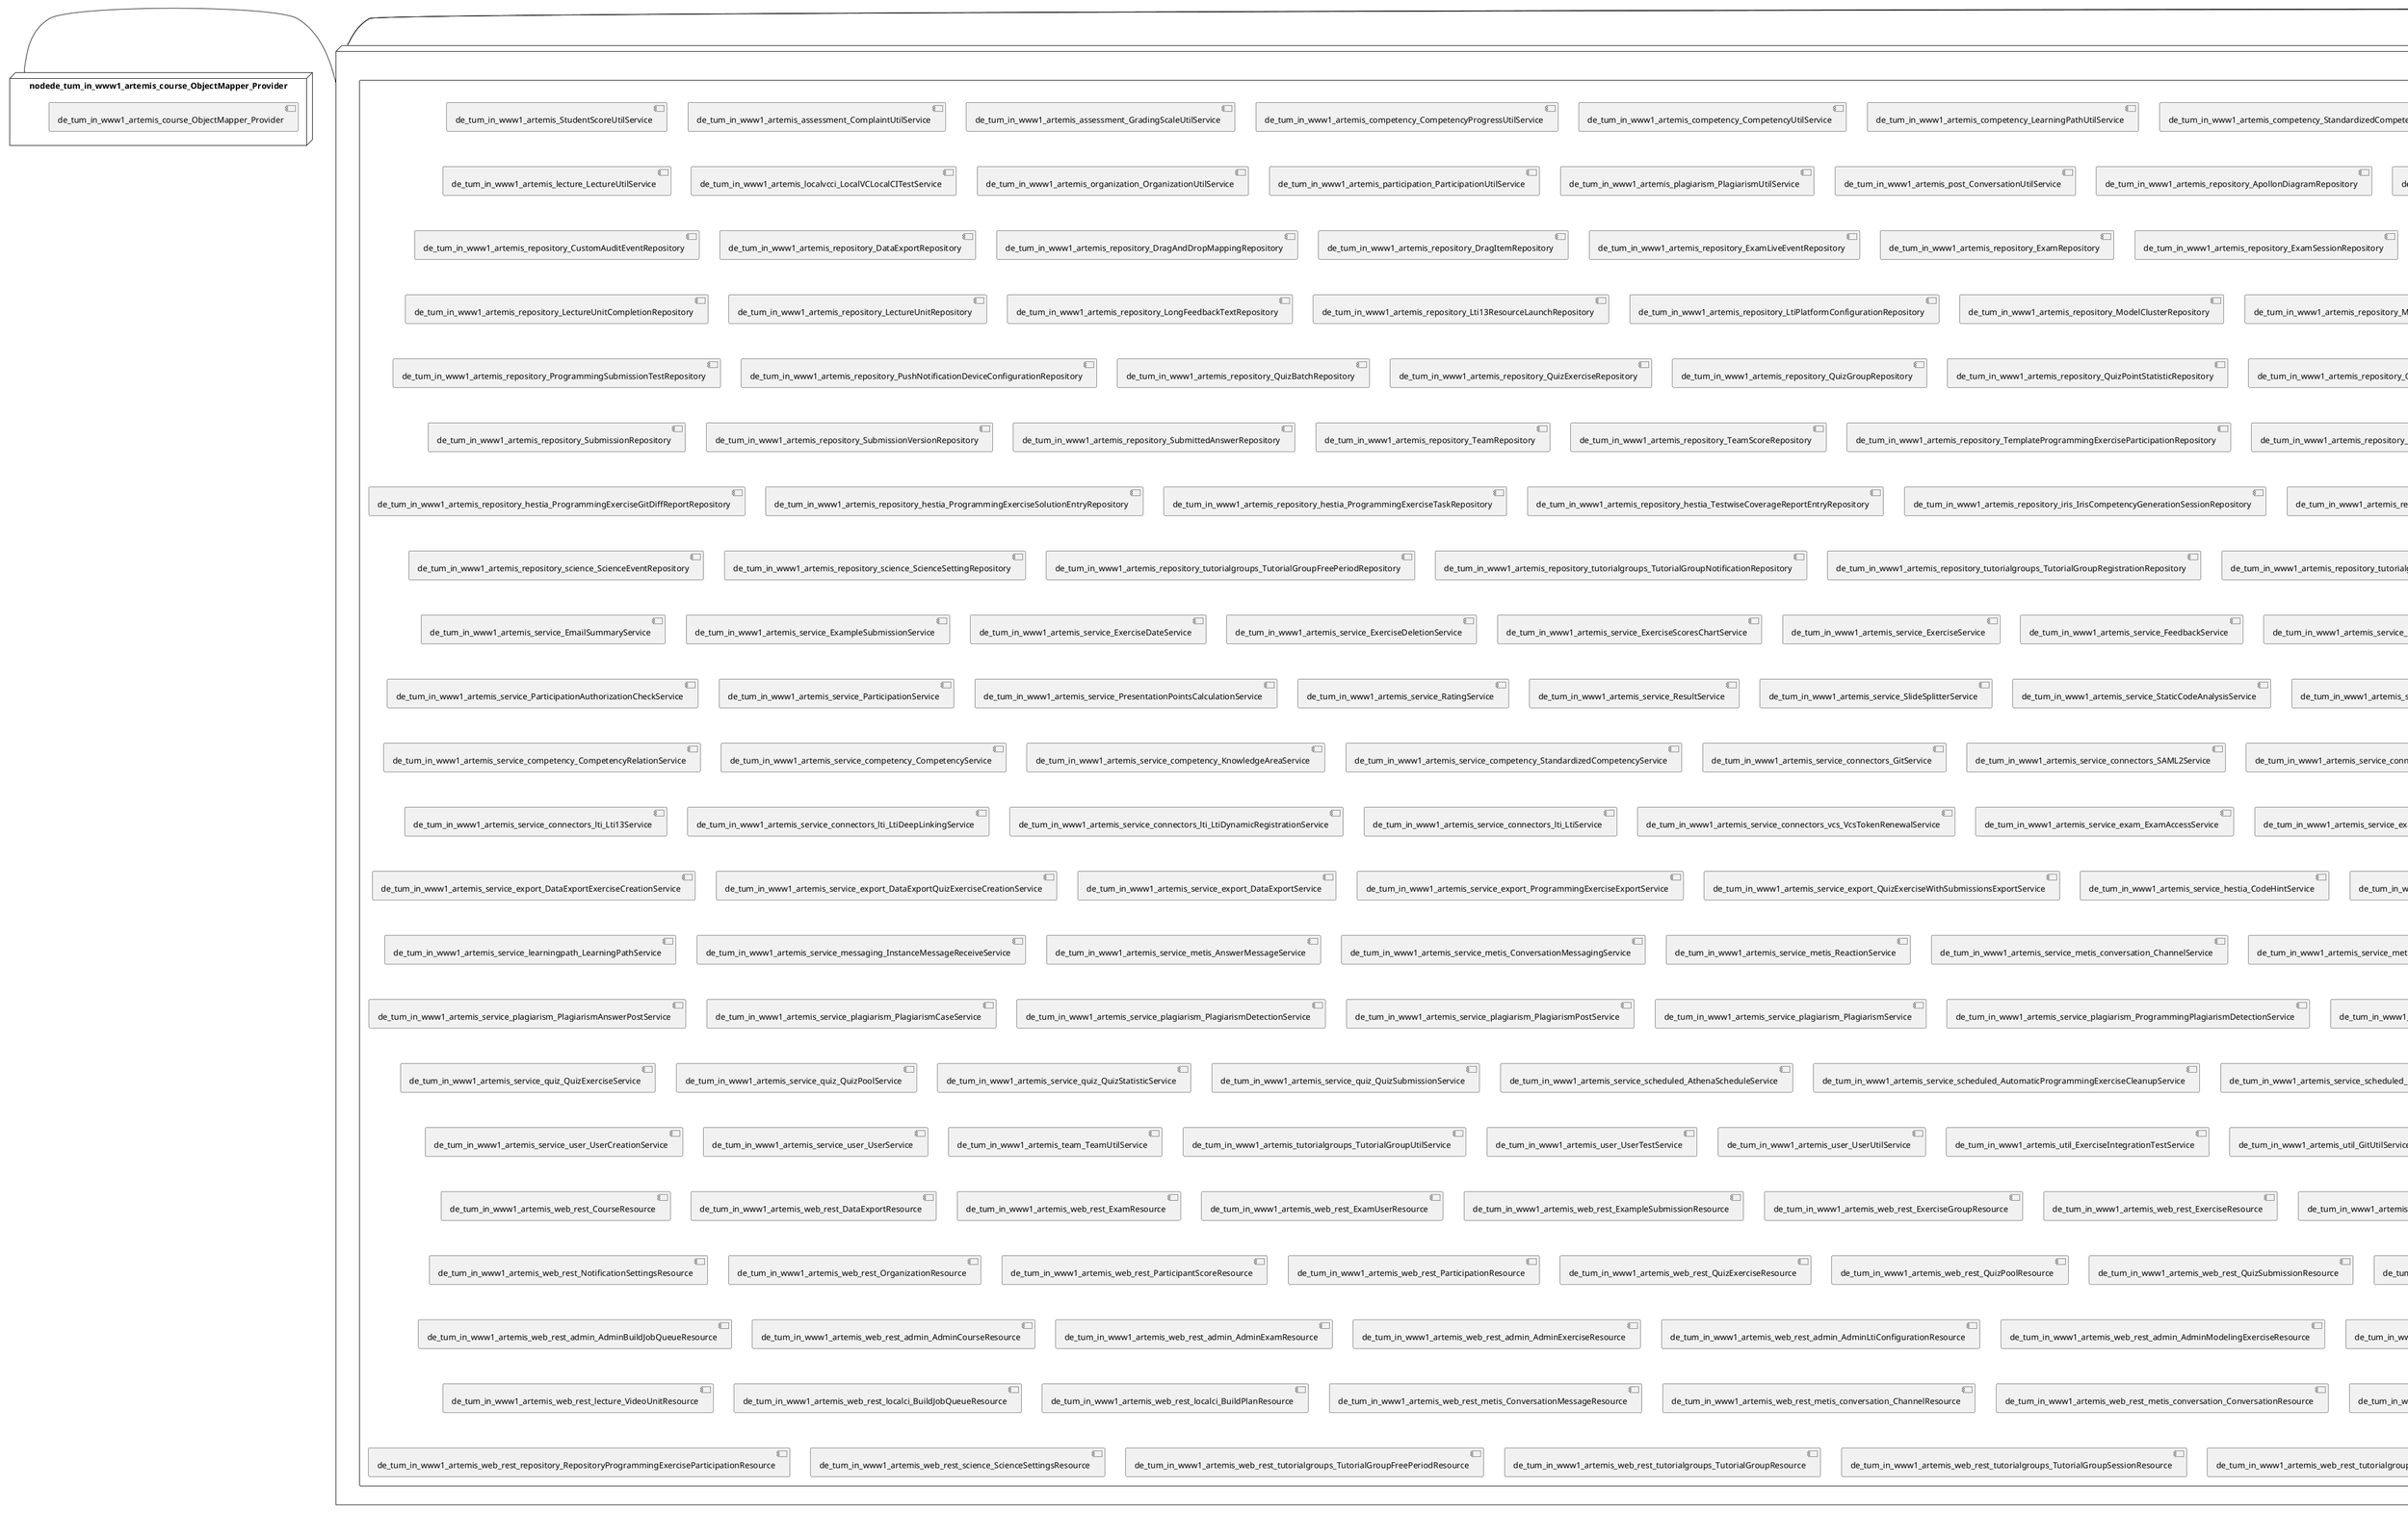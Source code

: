 @startuml
skinparam fixCircleLabelOverlapping true
skinparam componentStyle uml2
node nodede_tum_in_www1_artemis {
component de_tum_in_www1_artemis {
[de_tum_in_www1_artemis_repository_PersistenceAuditEventRepository] [[ls1intum-artemis.system#_8uJr4CI5Ee-4r832osrHoQ]]
[de_tum_in_www1_artemis_service_AuditEventService] [[ls1intum-artemis.system#_8uJr4CI5Ee-4r832osrHoQ]]
}
}
node nodede_tum_in_www1_artemis_2 {
component de_tum_in_www1_artemis_2 {
[de_tum_in_www1_artemis_StudentScoreUtilService] [[ls1intum-artemis.system#_8uJr4CI5Ee-4r832osrHoQ]]
[de_tum_in_www1_artemis_assessment_ComplaintUtilService] [[ls1intum-artemis.system#_8uJr4CI5Ee-4r832osrHoQ]]
[de_tum_in_www1_artemis_assessment_GradingScaleUtilService] [[ls1intum-artemis.system#_8uJr4CI5Ee-4r832osrHoQ]]
[de_tum_in_www1_artemis_competency_CompetencyProgressUtilService] [[ls1intum-artemis.system#_8uJr4CI5Ee-4r832osrHoQ]]
[de_tum_in_www1_artemis_competency_CompetencyUtilService] [[ls1intum-artemis.system#_8uJr4CI5Ee-4r832osrHoQ]]
[de_tum_in_www1_artemis_competency_LearningPathUtilService] [[ls1intum-artemis.system#_8uJr4CI5Ee-4r832osrHoQ]]
[de_tum_in_www1_artemis_competency_StandardizedCompetencyUtilService] [[ls1intum-artemis.system#_8uJr4CI5Ee-4r832osrHoQ]]
[de_tum_in_www1_artemis_course_CourseTestService] [[ls1intum-artemis.system#_8uJr4CI5Ee-4r832osrHoQ]]
[de_tum_in_www1_artemis_course_CourseUtilService] [[ls1intum-artemis.system#_8uJr4CI5Ee-4r832osrHoQ]]
[de_tum_in_www1_artemis_domain_Repository] [[ls1intum-artemis.system#_8uJr4CI5Ee-4r832osrHoQ]]
[de_tum_in_www1_artemis_exam_ExamUtilService] [[ls1intum-artemis.system#_8uJr4CI5Ee-4r832osrHoQ]]
[de_tum_in_www1_artemis_exercise_ExerciseUtilService] [[ls1intum-artemis.system#_8uJr4CI5Ee-4r832osrHoQ]]
[de_tum_in_www1_artemis_exercise_fileupload_FileUploadExerciseUtilService] [[ls1intum-artemis.system#_8uJr4CI5Ee-4r832osrHoQ]]
[de_tum_in_www1_artemis_exercise_modeling_ModelingExerciseUtilService] [[ls1intum-artemis.system#_8uJr4CI5Ee-4r832osrHoQ]]
[de_tum_in_www1_artemis_exercise_programming_ContinuousIntegrationTestService] [[ls1intum-artemis.system#_8uJr4CI5Ee-4r832osrHoQ]]
[de_tum_in_www1_artemis_exercise_programming_ProgrammingExerciseIntegrationTestService] [[ls1intum-artemis.system#_8uJr4CI5Ee-4r832osrHoQ]]
[de_tum_in_www1_artemis_exercise_programming_ProgrammingExerciseResultTestService] [[ls1intum-artemis.system#_8uJr4CI5Ee-4r832osrHoQ]]
[de_tum_in_www1_artemis_exercise_programming_ProgrammingExerciseTestService] [[ls1intum-artemis.system#_8uJr4CI5Ee-4r832osrHoQ]]
[de_tum_in_www1_artemis_exercise_programming_ProgrammingExerciseUtilService] [[ls1intum-artemis.system#_8uJr4CI5Ee-4r832osrHoQ]]
[de_tum_in_www1_artemis_exercise_programming_ProgrammingSubmissionAndResultIntegrationTestService] [[ls1intum-artemis.system#_8uJr4CI5Ee-4r832osrHoQ]]
[de_tum_in_www1_artemis_exercise_quiz_QuizExerciseUtilService] [[ls1intum-artemis.system#_8uJr4CI5Ee-4r832osrHoQ]]
[de_tum_in_www1_artemis_exercise_text_TextExerciseUtilService] [[ls1intum-artemis.system#_8uJr4CI5Ee-4r832osrHoQ]]
[de_tum_in_www1_artemis_lecture_LectureUtilService] [[ls1intum-artemis.system#_8uJr4CI5Ee-4r832osrHoQ]]
[de_tum_in_www1_artemis_localvcci_LocalVCLocalCITestService] [[ls1intum-artemis.system#_8uJr4CI5Ee-4r832osrHoQ]]
[de_tum_in_www1_artemis_organization_OrganizationUtilService] [[ls1intum-artemis.system#_8uJr4CI5Ee-4r832osrHoQ]]
[de_tum_in_www1_artemis_participation_ParticipationUtilService] [[ls1intum-artemis.system#_8uJr4CI5Ee-4r832osrHoQ]]
[de_tum_in_www1_artemis_plagiarism_PlagiarismUtilService] [[ls1intum-artemis.system#_8uJr4CI5Ee-4r832osrHoQ]]
[de_tum_in_www1_artemis_post_ConversationUtilService] [[ls1intum-artemis.system#_8uJr4CI5Ee-4r832osrHoQ]]
[de_tum_in_www1_artemis_repository_ApollonDiagramRepository] [[ls1intum-artemis.system#_8uJr4CI5Ee-4r832osrHoQ]]
[de_tum_in_www1_artemis_repository_AttachmentRepository] [[ls1intum-artemis.system#_8uJr4CI5Ee-4r832osrHoQ]]
[de_tum_in_www1_artemis_repository_AttachmentUnitRepository] [[ls1intum-artemis.system#_8uJr4CI5Ee-4r832osrHoQ]]
[de_tum_in_www1_artemis_repository_AuthorityRepository] [[ls1intum-artemis.system#_8uJr4CI5Ee-4r832osrHoQ]]
[de_tum_in_www1_artemis_repository_AuxiliaryRepositoryRepository] [[ls1intum-artemis.system#_8uJr4CI5Ee-4r832osrHoQ]]
[de_tum_in_www1_artemis_repository_BonusRepository] [[ls1intum-artemis.system#_8uJr4CI5Ee-4r832osrHoQ]]
[de_tum_in_www1_artemis_repository_BuildJobRepository] [[ls1intum-artemis.system#_8uJr4CI5Ee-4r832osrHoQ]]
[de_tum_in_www1_artemis_repository_BuildLogEntryRepository] [[ls1intum-artemis.system#_8uJr4CI5Ee-4r832osrHoQ]]
[de_tum_in_www1_artemis_repository_BuildLogStatisticsEntryRepository] [[ls1intum-artemis.system#_8uJr4CI5Ee-4r832osrHoQ]]
[de_tum_in_www1_artemis_repository_BuildPlanRepository] [[ls1intum-artemis.system#_8uJr4CI5Ee-4r832osrHoQ]]
[de_tum_in_www1_artemis_repository_CompetencyProgressRepository] [[ls1intum-artemis.system#_8uJr4CI5Ee-4r832osrHoQ]]
[de_tum_in_www1_artemis_repository_CompetencyRelationRepository] [[ls1intum-artemis.system#_8uJr4CI5Ee-4r832osrHoQ]]
[de_tum_in_www1_artemis_repository_CompetencyRepository] [[ls1intum-artemis.system#_8uJr4CI5Ee-4r832osrHoQ]]
[de_tum_in_www1_artemis_repository_ComplaintRepository] [[ls1intum-artemis.system#_8uJr4CI5Ee-4r832osrHoQ]]
[de_tum_in_www1_artemis_repository_ComplaintResponseRepository] [[ls1intum-artemis.system#_8uJr4CI5Ee-4r832osrHoQ]]
[de_tum_in_www1_artemis_repository_CourseRepository] [[ls1intum-artemis.system#_8uJr4CI5Ee-4r832osrHoQ]]
[de_tum_in_www1_artemis_repository_CustomAuditEventRepository] [[ls1intum-artemis.system#_8uJr4CI5Ee-4r832osrHoQ]]
[de_tum_in_www1_artemis_repository_DataExportRepository] [[ls1intum-artemis.system#_8uJr4CI5Ee-4r832osrHoQ]]
[de_tum_in_www1_artemis_repository_DragAndDropMappingRepository] [[ls1intum-artemis.system#_8uJr4CI5Ee-4r832osrHoQ]]
[de_tum_in_www1_artemis_repository_DragItemRepository] [[ls1intum-artemis.system#_8uJr4CI5Ee-4r832osrHoQ]]
[de_tum_in_www1_artemis_repository_ExamLiveEventRepository] [[ls1intum-artemis.system#_8uJr4CI5Ee-4r832osrHoQ]]
[de_tum_in_www1_artemis_repository_ExamRepository] [[ls1intum-artemis.system#_8uJr4CI5Ee-4r832osrHoQ]]
[de_tum_in_www1_artemis_repository_ExamSessionRepository] [[ls1intum-artemis.system#_8uJr4CI5Ee-4r832osrHoQ]]
[de_tum_in_www1_artemis_repository_ExamUserRepository] [[ls1intum-artemis.system#_8uJr4CI5Ee-4r832osrHoQ]]
[de_tum_in_www1_artemis_repository_ExampleSubmissionRepository] [[ls1intum-artemis.system#_8uJr4CI5Ee-4r832osrHoQ]]
[de_tum_in_www1_artemis_repository_ExerciseGroupRepository] [[ls1intum-artemis.system#_8uJr4CI5Ee-4r832osrHoQ]]
[de_tum_in_www1_artemis_repository_ExerciseRepository] [[ls1intum-artemis.system#_8uJr4CI5Ee-4r832osrHoQ]]
[de_tum_in_www1_artemis_repository_ExerciseUnitRepository] [[ls1intum-artemis.system#_8uJr4CI5Ee-4r832osrHoQ]]
[de_tum_in_www1_artemis_repository_FeedbackRepository] [[ls1intum-artemis.system#_8uJr4CI5Ee-4r832osrHoQ]]
[de_tum_in_www1_artemis_repository_FileUploadExerciseRepository] [[ls1intum-artemis.system#_8uJr4CI5Ee-4r832osrHoQ]]
[de_tum_in_www1_artemis_repository_FileUploadSubmissionRepository] [[ls1intum-artemis.system#_8uJr4CI5Ee-4r832osrHoQ]]
[de_tum_in_www1_artemis_repository_GradeStepRepository] [[ls1intum-artemis.system#_8uJr4CI5Ee-4r832osrHoQ]]
[de_tum_in_www1_artemis_repository_GradingCriterionRepository] [[ls1intum-artemis.system#_8uJr4CI5Ee-4r832osrHoQ]]
[de_tum_in_www1_artemis_repository_GradingScaleRepository] [[ls1intum-artemis.system#_8uJr4CI5Ee-4r832osrHoQ]]
[de_tum_in_www1_artemis_repository_GroupNotificationRepository] [[ls1intum-artemis.system#_8uJr4CI5Ee-4r832osrHoQ]]
[de_tum_in_www1_artemis_repository_GuidedTourSettingsRepository] [[ls1intum-artemis.system#_8uJr4CI5Ee-4r832osrHoQ]]
[de_tum_in_www1_artemis_repository_LearningPathRepository] [[ls1intum-artemis.system#_8uJr4CI5Ee-4r832osrHoQ]]
[de_tum_in_www1_artemis_repository_LectureRepository] [[ls1intum-artemis.system#_8uJr4CI5Ee-4r832osrHoQ]]
[de_tum_in_www1_artemis_repository_LectureUnitCompletionRepository] [[ls1intum-artemis.system#_8uJr4CI5Ee-4r832osrHoQ]]
[de_tum_in_www1_artemis_repository_LectureUnitRepository] [[ls1intum-artemis.system#_8uJr4CI5Ee-4r832osrHoQ]]
[de_tum_in_www1_artemis_repository_LongFeedbackTextRepository] [[ls1intum-artemis.system#_8uJr4CI5Ee-4r832osrHoQ]]
[de_tum_in_www1_artemis_repository_Lti13ResourceLaunchRepository] [[ls1intum-artemis.system#_8uJr4CI5Ee-4r832osrHoQ]]
[de_tum_in_www1_artemis_repository_LtiPlatformConfigurationRepository] [[ls1intum-artemis.system#_8uJr4CI5Ee-4r832osrHoQ]]
[de_tum_in_www1_artemis_repository_ModelClusterRepository] [[ls1intum-artemis.system#_8uJr4CI5Ee-4r832osrHoQ]]
[de_tum_in_www1_artemis_repository_ModelElementRepository] [[ls1intum-artemis.system#_8uJr4CI5Ee-4r832osrHoQ]]
[de_tum_in_www1_artemis_repository_ModelingExerciseRepository] [[ls1intum-artemis.system#_8uJr4CI5Ee-4r832osrHoQ]]
[de_tum_in_www1_artemis_repository_ModelingSubmissionRepository] [[ls1intum-artemis.system#_8uJr4CI5Ee-4r832osrHoQ]]
[de_tum_in_www1_artemis_repository_NotificationRepository] [[ls1intum-artemis.system#_8uJr4CI5Ee-4r832osrHoQ]]
[de_tum_in_www1_artemis_repository_NotificationSettingRepository] [[ls1intum-artemis.system#_8uJr4CI5Ee-4r832osrHoQ]]
[de_tum_in_www1_artemis_repository_OnlineCourseConfigurationRepository] [[ls1intum-artemis.system#_8uJr4CI5Ee-4r832osrHoQ]]
[de_tum_in_www1_artemis_repository_OnlineUnitRepository] [[ls1intum-artemis.system#_8uJr4CI5Ee-4r832osrHoQ]]
[de_tum_in_www1_artemis_repository_OrganizationRepository] [[ls1intum-artemis.system#_8uJr4CI5Ee-4r832osrHoQ]]
[de_tum_in_www1_artemis_repository_ParticipantScoreRepository] [[ls1intum-artemis.system#_8uJr4CI5Ee-4r832osrHoQ]]
[de_tum_in_www1_artemis_repository_ParticipationRepository] [[ls1intum-artemis.system#_8uJr4CI5Ee-4r832osrHoQ]]
[de_tum_in_www1_artemis_repository_ProgrammingExerciseRepository] [[ls1intum-artemis.system#_8uJr4CI5Ee-4r832osrHoQ]]
[de_tum_in_www1_artemis_repository_ProgrammingExerciseStudentParticipationRepository] [[ls1intum-artemis.system#_8uJr4CI5Ee-4r832osrHoQ]]
[de_tum_in_www1_artemis_repository_ProgrammingExerciseStudentParticipationTestRepository] [[ls1intum-artemis.system#_8uJr4CI5Ee-4r832osrHoQ]]
[de_tum_in_www1_artemis_repository_ProgrammingExerciseTestCaseRepository] [[ls1intum-artemis.system#_8uJr4CI5Ee-4r832osrHoQ]]
[de_tum_in_www1_artemis_repository_ProgrammingExerciseTestRepository] [[ls1intum-artemis.system#_8uJr4CI5Ee-4r832osrHoQ]]
[de_tum_in_www1_artemis_repository_ProgrammingSubmissionRepository] [[ls1intum-artemis.system#_8uJr4CI5Ee-4r832osrHoQ]]
[de_tum_in_www1_artemis_repository_ProgrammingSubmissionTestRepository] [[ls1intum-artemis.system#_8uJr4CI5Ee-4r832osrHoQ]]
[de_tum_in_www1_artemis_repository_PushNotificationDeviceConfigurationRepository] [[ls1intum-artemis.system#_8uJr4CI5Ee-4r832osrHoQ]]
[de_tum_in_www1_artemis_repository_QuizBatchRepository] [[ls1intum-artemis.system#_8uJr4CI5Ee-4r832osrHoQ]]
[de_tum_in_www1_artemis_repository_QuizExerciseRepository] [[ls1intum-artemis.system#_8uJr4CI5Ee-4r832osrHoQ]]
[de_tum_in_www1_artemis_repository_QuizGroupRepository] [[ls1intum-artemis.system#_8uJr4CI5Ee-4r832osrHoQ]]
[de_tum_in_www1_artemis_repository_QuizPointStatisticRepository] [[ls1intum-artemis.system#_8uJr4CI5Ee-4r832osrHoQ]]
[de_tum_in_www1_artemis_repository_QuizPoolRepository] [[ls1intum-artemis.system#_8uJr4CI5Ee-4r832osrHoQ]]
[de_tum_in_www1_artemis_repository_QuizQuestionRepository] [[ls1intum-artemis.system#_8uJr4CI5Ee-4r832osrHoQ]]
[de_tum_in_www1_artemis_repository_QuizQuestionStatisticRepository] [[ls1intum-artemis.system#_8uJr4CI5Ee-4r832osrHoQ]]
[de_tum_in_www1_artemis_repository_QuizSubmissionRepository] [[ls1intum-artemis.system#_8uJr4CI5Ee-4r832osrHoQ]]
[de_tum_in_www1_artemis_repository_RatingRepository] [[ls1intum-artemis.system#_8uJr4CI5Ee-4r832osrHoQ]]
[de_tum_in_www1_artemis_repository_ResultRepository] [[ls1intum-artemis.system#_8uJr4CI5Ee-4r832osrHoQ]]
[de_tum_in_www1_artemis_repository_SingleUserNotificationRepository] [[ls1intum-artemis.system#_8uJr4CI5Ee-4r832osrHoQ]]
[de_tum_in_www1_artemis_repository_SlideRepository] [[ls1intum-artemis.system#_8uJr4CI5Ee-4r832osrHoQ]]
[de_tum_in_www1_artemis_repository_SolutionProgrammingExerciseParticipationRepository] [[ls1intum-artemis.system#_8uJr4CI5Ee-4r832osrHoQ]]
[de_tum_in_www1_artemis_repository_SourceRepository] [[ls1intum-artemis.system#_8uJr4CI5Ee-4r832osrHoQ]]
[de_tum_in_www1_artemis_repository_StaticCodeAnalysisCategoryRepository] [[ls1intum-artemis.system#_8uJr4CI5Ee-4r832osrHoQ]]
[de_tum_in_www1_artemis_repository_StatisticsRepository] [[ls1intum-artemis.system#_8uJr4CI5Ee-4r832osrHoQ]]
[de_tum_in_www1_artemis_repository_StudentExamRepository] [[ls1intum-artemis.system#_8uJr4CI5Ee-4r832osrHoQ]]
[de_tum_in_www1_artemis_repository_StudentParticipationRepository] [[ls1intum-artemis.system#_8uJr4CI5Ee-4r832osrHoQ]]
[de_tum_in_www1_artemis_repository_StudentScoreRepository] [[ls1intum-artemis.system#_8uJr4CI5Ee-4r832osrHoQ]]
[de_tum_in_www1_artemis_repository_SubmissionPolicyRepository] [[ls1intum-artemis.system#_8uJr4CI5Ee-4r832osrHoQ]]
[de_tum_in_www1_artemis_repository_SubmissionRepository] [[ls1intum-artemis.system#_8uJr4CI5Ee-4r832osrHoQ]]
[de_tum_in_www1_artemis_repository_SubmissionVersionRepository] [[ls1intum-artemis.system#_8uJr4CI5Ee-4r832osrHoQ]]
[de_tum_in_www1_artemis_repository_SubmittedAnswerRepository] [[ls1intum-artemis.system#_8uJr4CI5Ee-4r832osrHoQ]]
[de_tum_in_www1_artemis_repository_TeamRepository] [[ls1intum-artemis.system#_8uJr4CI5Ee-4r832osrHoQ]]
[de_tum_in_www1_artemis_repository_TeamScoreRepository] [[ls1intum-artemis.system#_8uJr4CI5Ee-4r832osrHoQ]]
[de_tum_in_www1_artemis_repository_TemplateProgrammingExerciseParticipationRepository] [[ls1intum-artemis.system#_8uJr4CI5Ee-4r832osrHoQ]]
[de_tum_in_www1_artemis_repository_TextAssessmentEventRepository] [[ls1intum-artemis.system#_8uJr4CI5Ee-4r832osrHoQ]]
[de_tum_in_www1_artemis_repository_TextBlockRepository] [[ls1intum-artemis.system#_8uJr4CI5Ee-4r832osrHoQ]]
[de_tum_in_www1_artemis_repository_TextExerciseRepository] [[ls1intum-artemis.system#_8uJr4CI5Ee-4r832osrHoQ]]
[de_tum_in_www1_artemis_repository_TextSubmissionRepository] [[ls1intum-artemis.system#_8uJr4CI5Ee-4r832osrHoQ]]
[de_tum_in_www1_artemis_repository_TextUnitRepository] [[ls1intum-artemis.system#_8uJr4CI5Ee-4r832osrHoQ]]
[de_tum_in_www1_artemis_repository_TutorParticipationRepository] [[ls1intum-artemis.system#_8uJr4CI5Ee-4r832osrHoQ]]
[de_tum_in_www1_artemis_repository_UserRepository] [[ls1intum-artemis.system#_8uJr4CI5Ee-4r832osrHoQ]]
[de_tum_in_www1_artemis_repository_UserTestRepository] [[ls1intum-artemis.system#_8uJr4CI5Ee-4r832osrHoQ]]
[de_tum_in_www1_artemis_repository_VideoUnitRepository] [[ls1intum-artemis.system#_8uJr4CI5Ee-4r832osrHoQ]]
[de_tum_in_www1_artemis_repository_competency_KnowledgeAreaRepository] [[ls1intum-artemis.system#_8uJr4CI5Ee-4r832osrHoQ]]
[de_tum_in_www1_artemis_repository_competency_StandardizedCompetencyRepository] [[ls1intum-artemis.system#_8uJr4CI5Ee-4r832osrHoQ]]
[de_tum_in_www1_artemis_repository_hestia_CodeHintRepository] [[ls1intum-artemis.system#_8uJr4CI5Ee-4r832osrHoQ]]
[de_tum_in_www1_artemis_repository_hestia_CoverageFileReportRepository] [[ls1intum-artemis.system#_8uJr4CI5Ee-4r832osrHoQ]]
[de_tum_in_www1_artemis_repository_hestia_CoverageReportRepository] [[ls1intum-artemis.system#_8uJr4CI5Ee-4r832osrHoQ]]
[de_tum_in_www1_artemis_repository_hestia_ExerciseHintActivationRepository] [[ls1intum-artemis.system#_8uJr4CI5Ee-4r832osrHoQ]]
[de_tum_in_www1_artemis_repository_hestia_ExerciseHintRepository] [[ls1intum-artemis.system#_8uJr4CI5Ee-4r832osrHoQ]]
[de_tum_in_www1_artemis_repository_hestia_ProgrammingExerciseGitDiffReportRepository] [[ls1intum-artemis.system#_8uJr4CI5Ee-4r832osrHoQ]]
[de_tum_in_www1_artemis_repository_hestia_ProgrammingExerciseSolutionEntryRepository] [[ls1intum-artemis.system#_8uJr4CI5Ee-4r832osrHoQ]]
[de_tum_in_www1_artemis_repository_hestia_ProgrammingExerciseTaskRepository] [[ls1intum-artemis.system#_8uJr4CI5Ee-4r832osrHoQ]]
[de_tum_in_www1_artemis_repository_hestia_TestwiseCoverageReportEntryRepository] [[ls1intum-artemis.system#_8uJr4CI5Ee-4r832osrHoQ]]
[de_tum_in_www1_artemis_repository_iris_IrisCompetencyGenerationSessionRepository] [[ls1intum-artemis.system#_8uJr4CI5Ee-4r832osrHoQ]]
[de_tum_in_www1_artemis_repository_iris_IrisHestiaSessionRepository] [[ls1intum-artemis.system#_8uJr4CI5Ee-4r832osrHoQ]]
[de_tum_in_www1_artemis_repository_iris_IrisMessageRepository] [[ls1intum-artemis.system#_8uJr4CI5Ee-4r832osrHoQ]]
[de_tum_in_www1_artemis_repository_iris_IrisSessionRepository] [[ls1intum-artemis.system#_8uJr4CI5Ee-4r832osrHoQ]]
[de_tum_in_www1_artemis_repository_metis_AnswerPostRepository] [[ls1intum-artemis.system#_8uJr4CI5Ee-4r832osrHoQ]]
[de_tum_in_www1_artemis_repository_metis_ConversationMessageRepository] [[ls1intum-artemis.system#_8uJr4CI5Ee-4r832osrHoQ]]
[de_tum_in_www1_artemis_repository_metis_ConversationParticipantRepository] [[ls1intum-artemis.system#_8uJr4CI5Ee-4r832osrHoQ]]
[de_tum_in_www1_artemis_repository_metis_PostRepository] [[ls1intum-artemis.system#_8uJr4CI5Ee-4r832osrHoQ]]
[de_tum_in_www1_artemis_repository_metis_ReactionRepository] [[ls1intum-artemis.system#_8uJr4CI5Ee-4r832osrHoQ]]
[de_tum_in_www1_artemis_repository_metis_conversation_ChannelRepository] [[ls1intum-artemis.system#_8uJr4CI5Ee-4r832osrHoQ]]
[de_tum_in_www1_artemis_repository_metis_conversation_ConversationNotificationRepository] [[ls1intum-artemis.system#_8uJr4CI5Ee-4r832osrHoQ]]
[de_tum_in_www1_artemis_repository_metis_conversation_ConversationRepository] [[ls1intum-artemis.system#_8uJr4CI5Ee-4r832osrHoQ]]
[de_tum_in_www1_artemis_repository_metis_conversation_GroupChatRepository] [[ls1intum-artemis.system#_8uJr4CI5Ee-4r832osrHoQ]]
[de_tum_in_www1_artemis_repository_metis_conversation_OneToOneChatRepository] [[ls1intum-artemis.system#_8uJr4CI5Ee-4r832osrHoQ]]
[de_tum_in_www1_artemis_repository_plagiarism_PlagiarismCaseRepository] [[ls1intum-artemis.system#_8uJr4CI5Ee-4r832osrHoQ]]
[de_tum_in_www1_artemis_repository_plagiarism_PlagiarismComparisonRepository] [[ls1intum-artemis.system#_8uJr4CI5Ee-4r832osrHoQ]]
[de_tum_in_www1_artemis_repository_plagiarism_PlagiarismResultRepository] [[ls1intum-artemis.system#_8uJr4CI5Ee-4r832osrHoQ]]
[de_tum_in_www1_artemis_repository_plagiarism_PlagiarismSubmissionRepository] [[ls1intum-artemis.system#_8uJr4CI5Ee-4r832osrHoQ]]
[de_tum_in_www1_artemis_repository_science_ScienceEventRepository] [[ls1intum-artemis.system#_8uJr4CI5Ee-4r832osrHoQ]]
[de_tum_in_www1_artemis_repository_science_ScienceSettingRepository] [[ls1intum-artemis.system#_8uJr4CI5Ee-4r832osrHoQ]]
[de_tum_in_www1_artemis_repository_tutorialgroups_TutorialGroupFreePeriodRepository] [[ls1intum-artemis.system#_8uJr4CI5Ee-4r832osrHoQ]]
[de_tum_in_www1_artemis_repository_tutorialgroups_TutorialGroupNotificationRepository] [[ls1intum-artemis.system#_8uJr4CI5Ee-4r832osrHoQ]]
[de_tum_in_www1_artemis_repository_tutorialgroups_TutorialGroupRegistrationRepository] [[ls1intum-artemis.system#_8uJr4CI5Ee-4r832osrHoQ]]
[de_tum_in_www1_artemis_repository_tutorialgroups_TutorialGroupRepository] [[ls1intum-artemis.system#_8uJr4CI5Ee-4r832osrHoQ]]
[de_tum_in_www1_artemis_repository_tutorialgroups_TutorialGroupScheduleRepository] [[ls1intum-artemis.system#_8uJr4CI5Ee-4r832osrHoQ]]
[de_tum_in_www1_artemis_repository_tutorialgroups_TutorialGroupSessionRepository] [[ls1intum-artemis.system#_8uJr4CI5Ee-4r832osrHoQ]]
[de_tum_in_www1_artemis_repository_tutorialgroups_TutorialGroupsConfigurationRepository] [[ls1intum-artemis.system#_8uJr4CI5Ee-4r832osrHoQ]]
[de_tum_in_www1_artemis_security_DomainUserDetailsService] [[ls1intum-artemis.system#_8uJr4CI5Ee-4r832osrHoQ]]
[de_tum_in_www1_artemis_service_AssessmentDashboardService] [[ls1intum-artemis.system#_8uJr4CI5Ee-4r832osrHoQ]]
[de_tum_in_www1_artemis_service_AssessmentService] [[ls1intum-artemis.system#_8uJr4CI5Ee-4r832osrHoQ]]
[de_tum_in_www1_artemis_service_AttachmentUnitService] [[ls1intum-artemis.system#_8uJr4CI5Ee-4r832osrHoQ]]
[de_tum_in_www1_artemis_service_AuthorizationCheckService] [[ls1intum-artemis.system#_8uJr4CI5Ee-4r832osrHoQ]]
[de_tum_in_www1_artemis_service_BonusService] [[ls1intum-artemis.system#_8uJr4CI5Ee-4r832osrHoQ]]
[de_tum_in_www1_artemis_service_BuildLogEntryService] [[ls1intum-artemis.system#_8uJr4CI5Ee-4r832osrHoQ]]
[de_tum_in_www1_artemis_service_ComplaintResponseService] [[ls1intum-artemis.system#_8uJr4CI5Ee-4r832osrHoQ]]
[de_tum_in_www1_artemis_service_ComplaintService] [[ls1intum-artemis.system#_8uJr4CI5Ee-4r832osrHoQ]]
[de_tum_in_www1_artemis_service_ConsistencyCheckService] [[ls1intum-artemis.system#_8uJr4CI5Ee-4r832osrHoQ]]
[de_tum_in_www1_artemis_service_ConsistencyCheckTestService] [[ls1intum-artemis.system#_8uJr4CI5Ee-4r832osrHoQ]]
[de_tum_in_www1_artemis_service_CourseScoreCalculationService] [[ls1intum-artemis.system#_8uJr4CI5Ee-4r832osrHoQ]]
[de_tum_in_www1_artemis_service_CourseService] [[ls1intum-artemis.system#_8uJr4CI5Ee-4r832osrHoQ]]
[de_tum_in_www1_artemis_service_EmailSummaryService] [[ls1intum-artemis.system#_8uJr4CI5Ee-4r832osrHoQ]]
[de_tum_in_www1_artemis_service_ExampleSubmissionService] [[ls1intum-artemis.system#_8uJr4CI5Ee-4r832osrHoQ]]
[de_tum_in_www1_artemis_service_ExerciseDateService] [[ls1intum-artemis.system#_8uJr4CI5Ee-4r832osrHoQ]]
[de_tum_in_www1_artemis_service_ExerciseDeletionService] [[ls1intum-artemis.system#_8uJr4CI5Ee-4r832osrHoQ]]
[de_tum_in_www1_artemis_service_ExerciseScoresChartService] [[ls1intum-artemis.system#_8uJr4CI5Ee-4r832osrHoQ]]
[de_tum_in_www1_artemis_service_ExerciseService] [[ls1intum-artemis.system#_8uJr4CI5Ee-4r832osrHoQ]]
[de_tum_in_www1_artemis_service_FeedbackService] [[ls1intum-artemis.system#_8uJr4CI5Ee-4r832osrHoQ]]
[de_tum_in_www1_artemis_service_FileService] [[ls1intum-artemis.system#_8uJr4CI5Ee-4r832osrHoQ]]
[de_tum_in_www1_artemis_service_FileUploadExerciseImportService] [[ls1intum-artemis.system#_8uJr4CI5Ee-4r832osrHoQ]]
[de_tum_in_www1_artemis_service_FileUploadExerciseService] [[ls1intum-artemis.system#_8uJr4CI5Ee-4r832osrHoQ]]
[de_tum_in_www1_artemis_service_FileUploadSubmissionService] [[ls1intum-artemis.system#_8uJr4CI5Ee-4r832osrHoQ]]
[de_tum_in_www1_artemis_service_GradingScaleService] [[ls1intum-artemis.system#_8uJr4CI5Ee-4r832osrHoQ]]
[de_tum_in_www1_artemis_service_LectureImportService] [[ls1intum-artemis.system#_8uJr4CI5Ee-4r832osrHoQ]]
[de_tum_in_www1_artemis_service_LectureService] [[ls1intum-artemis.system#_8uJr4CI5Ee-4r832osrHoQ]]
[de_tum_in_www1_artemis_service_LectureUnitProcessingService] [[ls1intum-artemis.system#_8uJr4CI5Ee-4r832osrHoQ]]
[de_tum_in_www1_artemis_service_LectureUnitService] [[ls1intum-artemis.system#_8uJr4CI5Ee-4r832osrHoQ]]
[de_tum_in_www1_artemis_service_ModelingExerciseImportService] [[ls1intum-artemis.system#_8uJr4CI5Ee-4r832osrHoQ]]
[de_tum_in_www1_artemis_service_ModelingExerciseService] [[ls1intum-artemis.system#_8uJr4CI5Ee-4r832osrHoQ]]
[de_tum_in_www1_artemis_service_ModelingSubmissionService] [[ls1intum-artemis.system#_8uJr4CI5Ee-4r832osrHoQ]]
[de_tum_in_www1_artemis_service_OnlineCourseConfigurationService] [[ls1intum-artemis.system#_8uJr4CI5Ee-4r832osrHoQ]]
[de_tum_in_www1_artemis_service_OrganizationService] [[ls1intum-artemis.system#_8uJr4CI5Ee-4r832osrHoQ]]
[de_tum_in_www1_artemis_service_ParticipantScoreService] [[ls1intum-artemis.system#_8uJr4CI5Ee-4r832osrHoQ]]
[de_tum_in_www1_artemis_service_ParticipationAuthorizationCheckService] [[ls1intum-artemis.system#_8uJr4CI5Ee-4r832osrHoQ]]
[de_tum_in_www1_artemis_service_ParticipationService] [[ls1intum-artemis.system#_8uJr4CI5Ee-4r832osrHoQ]]
[de_tum_in_www1_artemis_service_PresentationPointsCalculationService] [[ls1intum-artemis.system#_8uJr4CI5Ee-4r832osrHoQ]]
[de_tum_in_www1_artemis_service_RatingService] [[ls1intum-artemis.system#_8uJr4CI5Ee-4r832osrHoQ]]
[de_tum_in_www1_artemis_service_ResultService] [[ls1intum-artemis.system#_8uJr4CI5Ee-4r832osrHoQ]]
[de_tum_in_www1_artemis_service_SlideSplitterService] [[ls1intum-artemis.system#_8uJr4CI5Ee-4r832osrHoQ]]
[de_tum_in_www1_artemis_service_StaticCodeAnalysisService] [[ls1intum-artemis.system#_8uJr4CI5Ee-4r832osrHoQ]]
[de_tum_in_www1_artemis_service_StatisticsService] [[ls1intum-artemis.system#_8uJr4CI5Ee-4r832osrHoQ]]
[de_tum_in_www1_artemis_service_SubmissionPolicyService] [[ls1intum-artemis.system#_8uJr4CI5Ee-4r832osrHoQ]]
[de_tum_in_www1_artemis_service_SubmissionService] [[ls1intum-artemis.system#_8uJr4CI5Ee-4r832osrHoQ]]
[de_tum_in_www1_artemis_service_SubmissionVersionService] [[ls1intum-artemis.system#_8uJr4CI5Ee-4r832osrHoQ]]
[de_tum_in_www1_artemis_service_TeamService] [[ls1intum-artemis.system#_8uJr4CI5Ee-4r832osrHoQ]]
[de_tum_in_www1_artemis_service_TextBlockService] [[ls1intum-artemis.system#_8uJr4CI5Ee-4r832osrHoQ]]
[de_tum_in_www1_artemis_service_TextExerciseImportService] [[ls1intum-artemis.system#_8uJr4CI5Ee-4r832osrHoQ]]
[de_tum_in_www1_artemis_service_TextExerciseService] [[ls1intum-artemis.system#_8uJr4CI5Ee-4r832osrHoQ]]
[de_tum_in_www1_artemis_service_TextSubmissionService] [[ls1intum-artemis.system#_8uJr4CI5Ee-4r832osrHoQ]]
[de_tum_in_www1_artemis_service_TutorEffortService] [[ls1intum-artemis.system#_8uJr4CI5Ee-4r832osrHoQ]]
[de_tum_in_www1_artemis_service_TutorLeaderboardService] [[ls1intum-artemis.system#_8uJr4CI5Ee-4r832osrHoQ]]
[de_tum_in_www1_artemis_service_TutorParticipationService] [[ls1intum-artemis.system#_8uJr4CI5Ee-4r832osrHoQ]]
[de_tum_in_www1_artemis_service_UriService] [[ls1intum-artemis.system#_8uJr4CI5Ee-4r832osrHoQ]]
[de_tum_in_www1_artemis_service_compass_CompassService] [[ls1intum-artemis.system#_8uJr4CI5Ee-4r832osrHoQ]]
[de_tum_in_www1_artemis_service_competency_CompetencyProgressService] [[ls1intum-artemis.system#_8uJr4CI5Ee-4r832osrHoQ]]
[de_tum_in_www1_artemis_service_competency_CompetencyRelationService] [[ls1intum-artemis.system#_8uJr4CI5Ee-4r832osrHoQ]]
[de_tum_in_www1_artemis_service_competency_CompetencyService] [[ls1intum-artemis.system#_8uJr4CI5Ee-4r832osrHoQ]]
[de_tum_in_www1_artemis_service_competency_KnowledgeAreaService] [[ls1intum-artemis.system#_8uJr4CI5Ee-4r832osrHoQ]]
[de_tum_in_www1_artemis_service_competency_StandardizedCompetencyService] [[ls1intum-artemis.system#_8uJr4CI5Ee-4r832osrHoQ]]
[de_tum_in_www1_artemis_service_connectors_GitService] [[ls1intum-artemis.system#_8uJr4CI5Ee-4r832osrHoQ]]
[de_tum_in_www1_artemis_service_connectors_SAML2Service] [[ls1intum-artemis.system#_8uJr4CI5Ee-4r832osrHoQ]]
[de_tum_in_www1_artemis_service_connectors_athena_AthenaDTOConverterService] [[ls1intum-artemis.system#_8uJr4CI5Ee-4r832osrHoQ]]
[de_tum_in_www1_artemis_service_connectors_athena_AthenaModuleService] [[ls1intum-artemis.system#_8uJr4CI5Ee-4r832osrHoQ]]
[de_tum_in_www1_artemis_service_connectors_athena_AthenaRepositoryExportService] [[ls1intum-artemis.system#_8uJr4CI5Ee-4r832osrHoQ]]
[de_tum_in_www1_artemis_service_connectors_athena_AthenaSubmissionSendingService] [[ls1intum-artemis.system#_8uJr4CI5Ee-4r832osrHoQ]]
[de_tum_in_www1_artemis_service_connectors_gitlab_GitLabPersonalAccessTokenManagementService] [[ls1intum-artemis.system#_8uJr4CI5Ee-4r832osrHoQ]]
[de_tum_in_www1_artemis_service_connectors_gitlab_GitLabService] [[ls1intum-artemis.system#_8uJr4CI5Ee-4r832osrHoQ]]
[de_tum_in_www1_artemis_service_connectors_gitlab_GitLabUserManagementService] [[ls1intum-artemis.system#_8uJr4CI5Ee-4r832osrHoQ]]
[de_tum_in_www1_artemis_service_connectors_gitlabci_GitLabCIService] [[ls1intum-artemis.system#_8uJr4CI5Ee-4r832osrHoQ]]
[de_tum_in_www1_artemis_service_connectors_jenkins_JenkinsService] [[ls1intum-artemis.system#_8uJr4CI5Ee-4r832osrHoQ]]
[de_tum_in_www1_artemis_service_connectors_jenkins_JenkinsUserManagementService] [[ls1intum-artemis.system#_8uJr4CI5Ee-4r832osrHoQ]]
[de_tum_in_www1_artemis_service_connectors_jenkins_build_plan_JenkinsBuildPlanService] [[ls1intum-artemis.system#_8uJr4CI5Ee-4r832osrHoQ]]
[de_tum_in_www1_artemis_service_connectors_localci_LocalCIResultProcessingService] [[ls1intum-artemis.system#_8uJr4CI5Ee-4r832osrHoQ]]
[de_tum_in_www1_artemis_service_connectors_localci_LocalCIService] [[ls1intum-artemis.system#_8uJr4CI5Ee-4r832osrHoQ]]
[de_tum_in_www1_artemis_service_connectors_localci_LocalCITriggerService] [[ls1intum-artemis.system#_8uJr4CI5Ee-4r832osrHoQ]]
[de_tum_in_www1_artemis_service_connectors_localci_SharedQueueManagementService] [[ls1intum-artemis.system#_8uJr4CI5Ee-4r832osrHoQ]]
[de_tum_in_www1_artemis_service_connectors_localvc_LocalVCServletService] [[ls1intum-artemis.system#_8uJr4CI5Ee-4r832osrHoQ]]
[de_tum_in_www1_artemis_service_connectors_lti_Lti13Service] [[ls1intum-artemis.system#_8uJr4CI5Ee-4r832osrHoQ]]
[de_tum_in_www1_artemis_service_connectors_lti_LtiDeepLinkingService] [[ls1intum-artemis.system#_8uJr4CI5Ee-4r832osrHoQ]]
[de_tum_in_www1_artemis_service_connectors_lti_LtiDynamicRegistrationService] [[ls1intum-artemis.system#_8uJr4CI5Ee-4r832osrHoQ]]
[de_tum_in_www1_artemis_service_connectors_lti_LtiService] [[ls1intum-artemis.system#_8uJr4CI5Ee-4r832osrHoQ]]
[de_tum_in_www1_artemis_service_connectors_vcs_VcsTokenRenewalService] [[ls1intum-artemis.system#_8uJr4CI5Ee-4r832osrHoQ]]
[de_tum_in_www1_artemis_service_exam_ExamAccessService] [[ls1intum-artemis.system#_8uJr4CI5Ee-4r832osrHoQ]]
[de_tum_in_www1_artemis_service_exam_ExamDateService] [[ls1intum-artemis.system#_8uJr4CI5Ee-4r832osrHoQ]]
[de_tum_in_www1_artemis_service_exam_ExamDeletionService] [[ls1intum-artemis.system#_8uJr4CI5Ee-4r832osrHoQ]]
[de_tum_in_www1_artemis_service_exam_ExamImportService] [[ls1intum-artemis.system#_8uJr4CI5Ee-4r832osrHoQ]]
[de_tum_in_www1_artemis_service_exam_ExamLiveEventsService] [[ls1intum-artemis.system#_8uJr4CI5Ee-4r832osrHoQ]]
[de_tum_in_www1_artemis_service_exam_ExamQuizService] [[ls1intum-artemis.system#_8uJr4CI5Ee-4r832osrHoQ]]
[de_tum_in_www1_artemis_service_exam_ExamRegistrationService] [[ls1intum-artemis.system#_8uJr4CI5Ee-4r832osrHoQ]]
[de_tum_in_www1_artemis_service_exam_ExamService] [[ls1intum-artemis.system#_8uJr4CI5Ee-4r832osrHoQ]]
[de_tum_in_www1_artemis_service_exam_ExamSessionService] [[ls1intum-artemis.system#_8uJr4CI5Ee-4r832osrHoQ]]
[de_tum_in_www1_artemis_service_exam_ExamSubmissionService] [[ls1intum-artemis.system#_8uJr4CI5Ee-4r832osrHoQ]]
[de_tum_in_www1_artemis_service_exam_ExamUserService] [[ls1intum-artemis.system#_8uJr4CI5Ee-4r832osrHoQ]]
[de_tum_in_www1_artemis_service_exam_StudentExamAccessService] [[ls1intum-artemis.system#_8uJr4CI5Ee-4r832osrHoQ]]
[de_tum_in_www1_artemis_service_exam_StudentExamService] [[ls1intum-artemis.system#_8uJr4CI5Ee-4r832osrHoQ]]
[de_tum_in_www1_artemis_service_export_CourseExamExportService] [[ls1intum-artemis.system#_8uJr4CI5Ee-4r832osrHoQ]]
[de_tum_in_www1_artemis_service_export_DataExportCommunicationDataService] [[ls1intum-artemis.system#_8uJr4CI5Ee-4r832osrHoQ]]
[de_tum_in_www1_artemis_service_export_DataExportCreationService] [[ls1intum-artemis.system#_8uJr4CI5Ee-4r832osrHoQ]]
[de_tum_in_www1_artemis_service_export_DataExportExamCreationService] [[ls1intum-artemis.system#_8uJr4CI5Ee-4r832osrHoQ]]
[de_tum_in_www1_artemis_service_export_DataExportExerciseCreationService] [[ls1intum-artemis.system#_8uJr4CI5Ee-4r832osrHoQ]]
[de_tum_in_www1_artemis_service_export_DataExportQuizExerciseCreationService] [[ls1intum-artemis.system#_8uJr4CI5Ee-4r832osrHoQ]]
[de_tum_in_www1_artemis_service_export_DataExportService] [[ls1intum-artemis.system#_8uJr4CI5Ee-4r832osrHoQ]]
[de_tum_in_www1_artemis_service_export_ProgrammingExerciseExportService] [[ls1intum-artemis.system#_8uJr4CI5Ee-4r832osrHoQ]]
[de_tum_in_www1_artemis_service_export_QuizExerciseWithSubmissionsExportService] [[ls1intum-artemis.system#_8uJr4CI5Ee-4r832osrHoQ]]
[de_tum_in_www1_artemis_service_hestia_CodeHintService] [[ls1intum-artemis.system#_8uJr4CI5Ee-4r832osrHoQ]]
[de_tum_in_www1_artemis_service_hestia_ExerciseHintService] [[ls1intum-artemis.system#_8uJr4CI5Ee-4r832osrHoQ]]
[de_tum_in_www1_artemis_service_hestia_ProgrammingExerciseGitDiffReportService] [[ls1intum-artemis.system#_8uJr4CI5Ee-4r832osrHoQ]]
[de_tum_in_www1_artemis_service_hestia_ProgrammingExerciseTaskService] [[ls1intum-artemis.system#_8uJr4CI5Ee-4r832osrHoQ]]
[de_tum_in_www1_artemis_service_hestia_TestwiseCoverageService] [[ls1intum-artemis.system#_8uJr4CI5Ee-4r832osrHoQ]]
[de_tum_in_www1_artemis_service_hestia_behavioral_BehavioralTestCaseService] [[ls1intum-artemis.system#_8uJr4CI5Ee-4r832osrHoQ]]
[de_tum_in_www1_artemis_service_hestia_structural_StructuralTestCaseService] [[ls1intum-artemis.system#_8uJr4CI5Ee-4r832osrHoQ]]
[de_tum_in_www1_artemis_service_icl_GitPublickeyAuthenticatorService] [[ls1intum-artemis.system#_8uJr4CI5Ee-4r832osrHoQ]]
[de_tum_in_www1_artemis_service_icl_SshGitLocationResolverService] [[ls1intum-artemis.system#_8uJr4CI5Ee-4r832osrHoQ]]
[de_tum_in_www1_artemis_service_iris_IrisMessageService] [[ls1intum-artemis.system#_8uJr4CI5Ee-4r832osrHoQ]]
[de_tum_in_www1_artemis_service_iris_IrisRateLimitService] [[ls1intum-artemis.system#_8uJr4CI5Ee-4r832osrHoQ]]
[de_tum_in_www1_artemis_service_iris_IrisSessionService] [[ls1intum-artemis.system#_8uJr4CI5Ee-4r832osrHoQ]]
[de_tum_in_www1_artemis_service_iris_session_IrisChatSessionService] [[ls1intum-artemis.system#_8uJr4CI5Ee-4r832osrHoQ]]
[de_tum_in_www1_artemis_service_iris_session_IrisCompetencyGenerationSessionService] [[ls1intum-artemis.system#_8uJr4CI5Ee-4r832osrHoQ]]
[de_tum_in_www1_artemis_service_iris_session_IrisHestiaSessionService] [[ls1intum-artemis.system#_8uJr4CI5Ee-4r832osrHoQ]]
[de_tum_in_www1_artemis_service_learningpath_LearningPathNgxService] [[ls1intum-artemis.system#_8uJr4CI5Ee-4r832osrHoQ]]
[de_tum_in_www1_artemis_service_learningpath_LearningPathRecommendationService] [[ls1intum-artemis.system#_8uJr4CI5Ee-4r832osrHoQ]]
[de_tum_in_www1_artemis_service_learningpath_LearningPathService] [[ls1intum-artemis.system#_8uJr4CI5Ee-4r832osrHoQ]]
[de_tum_in_www1_artemis_service_messaging_InstanceMessageReceiveService] [[ls1intum-artemis.system#_8uJr4CI5Ee-4r832osrHoQ]]
[de_tum_in_www1_artemis_service_metis_AnswerMessageService] [[ls1intum-artemis.system#_8uJr4CI5Ee-4r832osrHoQ]]
[de_tum_in_www1_artemis_service_metis_ConversationMessagingService] [[ls1intum-artemis.system#_8uJr4CI5Ee-4r832osrHoQ]]
[de_tum_in_www1_artemis_service_metis_ReactionService] [[ls1intum-artemis.system#_8uJr4CI5Ee-4r832osrHoQ]]
[de_tum_in_www1_artemis_service_metis_conversation_ChannelService] [[ls1intum-artemis.system#_8uJr4CI5Ee-4r832osrHoQ]]
[de_tum_in_www1_artemis_service_metis_conversation_ConversationDTOService] [[ls1intum-artemis.system#_8uJr4CI5Ee-4r832osrHoQ]]
[de_tum_in_www1_artemis_service_metis_conversation_ConversationService] [[ls1intum-artemis.system#_8uJr4CI5Ee-4r832osrHoQ]]
[de_tum_in_www1_artemis_service_metis_conversation_GroupChatService] [[ls1intum-artemis.system#_8uJr4CI5Ee-4r832osrHoQ]]
[de_tum_in_www1_artemis_service_metis_conversation_OneToOneChatService] [[ls1intum-artemis.system#_8uJr4CI5Ee-4r832osrHoQ]]
[de_tum_in_www1_artemis_service_metis_conversation_auth_ChannelAuthorizationService] [[ls1intum-artemis.system#_8uJr4CI5Ee-4r832osrHoQ]]
[de_tum_in_www1_artemis_service_metis_conversation_auth_ConversationAuthorizationService] [[ls1intum-artemis.system#_8uJr4CI5Ee-4r832osrHoQ]]
[de_tum_in_www1_artemis_service_metis_conversation_auth_GroupChatAuthorizationService] [[ls1intum-artemis.system#_8uJr4CI5Ee-4r832osrHoQ]]
[de_tum_in_www1_artemis_service_metis_conversation_auth_OneToOneChatAuthorizationService] [[ls1intum-artemis.system#_8uJr4CI5Ee-4r832osrHoQ]]
[de_tum_in_www1_artemis_service_notifications_ConversationNotificationService] [[ls1intum-artemis.system#_8uJr4CI5Ee-4r832osrHoQ]]
[de_tum_in_www1_artemis_service_notifications_GroupNotificationService] [[ls1intum-artemis.system#_8uJr4CI5Ee-4r832osrHoQ]]
[de_tum_in_www1_artemis_service_notifications_NotificationSettingsService] [[ls1intum-artemis.system#_8uJr4CI5Ee-4r832osrHoQ]]
[de_tum_in_www1_artemis_service_notifications_SingleUserNotificationService] [[ls1intum-artemis.system#_8uJr4CI5Ee-4r832osrHoQ]]
[de_tum_in_www1_artemis_service_notifications_TutorialGroupNotificationService] [[ls1intum-artemis.system#_8uJr4CI5Ee-4r832osrHoQ]]
[de_tum_in_www1_artemis_service_notifications_push_notifications_ApplePushNotificationService] [[ls1intum-artemis.system#_8uJr4CI5Ee-4r832osrHoQ]]
[de_tum_in_www1_artemis_service_notifications_push_notifications_FirebasePushNotificationService] [[ls1intum-artemis.system#_8uJr4CI5Ee-4r832osrHoQ]]
[de_tum_in_www1_artemis_service_plagiarism_ContinuousPlagiarismControlService] [[ls1intum-artemis.system#_8uJr4CI5Ee-4r832osrHoQ]]
[de_tum_in_www1_artemis_service_plagiarism_PlagiarismAnswerPostService] [[ls1intum-artemis.system#_8uJr4CI5Ee-4r832osrHoQ]]
[de_tum_in_www1_artemis_service_plagiarism_PlagiarismCaseService] [[ls1intum-artemis.system#_8uJr4CI5Ee-4r832osrHoQ]]
[de_tum_in_www1_artemis_service_plagiarism_PlagiarismDetectionService] [[ls1intum-artemis.system#_8uJr4CI5Ee-4r832osrHoQ]]
[de_tum_in_www1_artemis_service_plagiarism_PlagiarismPostService] [[ls1intum-artemis.system#_8uJr4CI5Ee-4r832osrHoQ]]
[de_tum_in_www1_artemis_service_plagiarism_PlagiarismService] [[ls1intum-artemis.system#_8uJr4CI5Ee-4r832osrHoQ]]
[de_tum_in_www1_artemis_service_plagiarism_ProgrammingPlagiarismDetectionService] [[ls1intum-artemis.system#_8uJr4CI5Ee-4r832osrHoQ]]
[de_tum_in_www1_artemis_service_programming_AuxiliaryRepositoryService] [[ls1intum-artemis.system#_8uJr4CI5Ee-4r832osrHoQ]]
[de_tum_in_www1_artemis_service_programming_JavaTemplateUpgradeService] [[ls1intum-artemis.system#_8uJr4CI5Ee-4r832osrHoQ]]
[de_tum_in_www1_artemis_service_programming_ProgrammingExerciseCodeReviewFeedbackService] [[ls1intum-artemis.system#_8uJr4CI5Ee-4r832osrHoQ]]
[de_tum_in_www1_artemis_service_programming_ProgrammingExerciseFeedbackCreationService] [[ls1intum-artemis.system#_8uJr4CI5Ee-4r832osrHoQ]]
[de_tum_in_www1_artemis_service_programming_ProgrammingExerciseGradingService] [[ls1intum-artemis.system#_8uJr4CI5Ee-4r832osrHoQ]]
[de_tum_in_www1_artemis_service_programming_ProgrammingExerciseImportBasicService] [[ls1intum-artemis.system#_8uJr4CI5Ee-4r832osrHoQ]]
[de_tum_in_www1_artemis_service_programming_ProgrammingExerciseImportFromFileService] [[ls1intum-artemis.system#_8uJr4CI5Ee-4r832osrHoQ]]
[de_tum_in_www1_artemis_service_programming_ProgrammingExerciseImportService] [[ls1intum-artemis.system#_8uJr4CI5Ee-4r832osrHoQ]]
[de_tum_in_www1_artemis_service_programming_ProgrammingExerciseParticipationService] [[ls1intum-artemis.system#_8uJr4CI5Ee-4r832osrHoQ]]
[de_tum_in_www1_artemis_service_programming_ProgrammingExerciseService] [[ls1intum-artemis.system#_8uJr4CI5Ee-4r832osrHoQ]]
[de_tum_in_www1_artemis_service_programming_ProgrammingExerciseTestCaseService] [[ls1intum-artemis.system#_8uJr4CI5Ee-4r832osrHoQ]]
[de_tum_in_www1_artemis_service_programming_ProgrammingMessagingService] [[ls1intum-artemis.system#_8uJr4CI5Ee-4r832osrHoQ]]
[de_tum_in_www1_artemis_service_programming_ProgrammingSubmissionService] [[ls1intum-artemis.system#_8uJr4CI5Ee-4r832osrHoQ]]
[de_tum_in_www1_artemis_service_programming_ProgrammingTriggerService] [[ls1intum-artemis.system#_8uJr4CI5Ee-4r832osrHoQ]]
[de_tum_in_www1_artemis_service_programming_RepositoryParticipationService] [[ls1intum-artemis.system#_8uJr4CI5Ee-4r832osrHoQ]]
[de_tum_in_www1_artemis_service_quiz_QuizBatchService] [[ls1intum-artemis.system#_8uJr4CI5Ee-4r832osrHoQ]]
[de_tum_in_www1_artemis_service_quiz_QuizExerciseService] [[ls1intum-artemis.system#_8uJr4CI5Ee-4r832osrHoQ]]
[de_tum_in_www1_artemis_service_quiz_QuizPoolService] [[ls1intum-artemis.system#_8uJr4CI5Ee-4r832osrHoQ]]
[de_tum_in_www1_artemis_service_quiz_QuizStatisticService] [[ls1intum-artemis.system#_8uJr4CI5Ee-4r832osrHoQ]]
[de_tum_in_www1_artemis_service_quiz_QuizSubmissionService] [[ls1intum-artemis.system#_8uJr4CI5Ee-4r832osrHoQ]]
[de_tum_in_www1_artemis_service_scheduled_AthenaScheduleService] [[ls1intum-artemis.system#_8uJr4CI5Ee-4r832osrHoQ]]
[de_tum_in_www1_artemis_service_scheduled_AutomaticProgrammingExerciseCleanupService] [[ls1intum-artemis.system#_8uJr4CI5Ee-4r832osrHoQ]]
[de_tum_in_www1_artemis_service_scheduled_DataExportScheduleService] [[ls1intum-artemis.system#_8uJr4CI5Ee-4r832osrHoQ]]
[de_tum_in_www1_artemis_service_scheduled_ModelingExerciseScheduleService] [[ls1intum-artemis.system#_8uJr4CI5Ee-4r832osrHoQ]]
[de_tum_in_www1_artemis_service_scheduled_NotificationScheduleService] [[ls1intum-artemis.system#_8uJr4CI5Ee-4r832osrHoQ]]
[de_tum_in_www1_artemis_service_scheduled_ParticipantScoreScheduleService] [[ls1intum-artemis.system#_8uJr4CI5Ee-4r832osrHoQ]]
[de_tum_in_www1_artemis_service_scheduled_ProgrammingExerciseScheduleService] [[ls1intum-artemis.system#_8uJr4CI5Ee-4r832osrHoQ]]
[de_tum_in_www1_artemis_service_scheduled_PushNotificationDeviceConfigurationCleanupService] [[ls1intum-artemis.system#_8uJr4CI5Ee-4r832osrHoQ]]
[de_tum_in_www1_artemis_service_scheduled_UserScheduleService] [[ls1intum-artemis.system#_8uJr4CI5Ee-4r832osrHoQ]]
[de_tum_in_www1_artemis_service_scheduled_cache_quiz_QuizScheduleService] [[ls1intum-artemis.system#_8uJr4CI5Ee-4r832osrHoQ]]
[de_tum_in_www1_artemis_service_science_ScienceEventService] [[ls1intum-artemis.system#_8uJr4CI5Ee-4r832osrHoQ]]
[de_tum_in_www1_artemis_service_tutorialgroups_TutorialGroupChannelManagementService] [[ls1intum-artemis.system#_8uJr4CI5Ee-4r832osrHoQ]]
[de_tum_in_www1_artemis_service_tutorialgroups_TutorialGroupFreePeriodService] [[ls1intum-artemis.system#_8uJr4CI5Ee-4r832osrHoQ]]
[de_tum_in_www1_artemis_service_tutorialgroups_TutorialGroupScheduleService] [[ls1intum-artemis.system#_8uJr4CI5Ee-4r832osrHoQ]]
[de_tum_in_www1_artemis_service_tutorialgroups_TutorialGroupService] [[ls1intum-artemis.system#_8uJr4CI5Ee-4r832osrHoQ]]
[de_tum_in_www1_artemis_service_tutorialgroups_TutorialGroupsConfigurationService] [[ls1intum-artemis.system#_8uJr4CI5Ee-4r832osrHoQ]]
[de_tum_in_www1_artemis_service_user_AuthorityService] [[ls1intum-artemis.system#_8uJr4CI5Ee-4r832osrHoQ]]
[de_tum_in_www1_artemis_service_user_PasswordService] [[ls1intum-artemis.system#_8uJr4CI5Ee-4r832osrHoQ]]
[de_tum_in_www1_artemis_service_user_UserCreationService] [[ls1intum-artemis.system#_8uJr4CI5Ee-4r832osrHoQ]]
[de_tum_in_www1_artemis_service_user_UserService] [[ls1intum-artemis.system#_8uJr4CI5Ee-4r832osrHoQ]]
[de_tum_in_www1_artemis_team_TeamUtilService] [[ls1intum-artemis.system#_8uJr4CI5Ee-4r832osrHoQ]]
[de_tum_in_www1_artemis_tutorialgroups_TutorialGroupUtilService] [[ls1intum-artemis.system#_8uJr4CI5Ee-4r832osrHoQ]]
[de_tum_in_www1_artemis_user_UserTestService] [[ls1intum-artemis.system#_8uJr4CI5Ee-4r832osrHoQ]]
[de_tum_in_www1_artemis_user_UserUtilService] [[ls1intum-artemis.system#_8uJr4CI5Ee-4r832osrHoQ]]
[de_tum_in_www1_artemis_util_ExerciseIntegrationTestService] [[ls1intum-artemis.system#_8uJr4CI5Ee-4r832osrHoQ]]
[de_tum_in_www1_artemis_util_GitUtilService] [[ls1intum-artemis.system#_8uJr4CI5Ee-4r832osrHoQ]]
[de_tum_in_www1_artemis_util_HestiaUtilTestService] [[ls1intum-artemis.system#_8uJr4CI5Ee-4r832osrHoQ]]
[de_tum_in_www1_artemis_util_IrisUtilTestService] [[ls1intum-artemis.system#_8uJr4CI5Ee-4r832osrHoQ]]
[de_tum_in_www1_artemis_util_PageableSearchUtilService] [[ls1intum-artemis.system#_8uJr4CI5Ee-4r832osrHoQ]]
[de_tum_in_www1_artemis_util_RequestUtilService] [[ls1intum-artemis.system#_8uJr4CI5Ee-4r832osrHoQ]]
[de_tum_in_www1_artemis_util_ZipFileTestUtilService] [[ls1intum-artemis.system#_8uJr4CI5Ee-4r832osrHoQ]]
[de_tum_in_www1_artemis_web_rest_AccountResource] [[ls1intum-artemis.system#_8uJr4CI5Ee-4r832osrHoQ]]
[de_tum_in_www1_artemis_web_rest_ApollonDiagramResource] [[ls1intum-artemis.system#_8uJr4CI5Ee-4r832osrHoQ]]
[de_tum_in_www1_artemis_web_rest_AthenaResource] [[ls1intum-artemis.system#_8uJr4CI5Ee-4r832osrHoQ]]
[de_tum_in_www1_artemis_web_rest_AttachmentResource] [[ls1intum-artemis.system#_8uJr4CI5Ee-4r832osrHoQ]]
[de_tum_in_www1_artemis_web_rest_BonusResource] [[ls1intum-artemis.system#_8uJr4CI5Ee-4r832osrHoQ]]
[de_tum_in_www1_artemis_web_rest_CompetencyResource] [[ls1intum-artemis.system#_8uJr4CI5Ee-4r832osrHoQ]]
[de_tum_in_www1_artemis_web_rest_ComplaintResource] [[ls1intum-artemis.system#_8uJr4CI5Ee-4r832osrHoQ]]
[de_tum_in_www1_artemis_web_rest_ComplaintResponseResource] [[ls1intum-artemis.system#_8uJr4CI5Ee-4r832osrHoQ]]
[de_tum_in_www1_artemis_web_rest_ConsistencyCheckResource] [[ls1intum-artemis.system#_8uJr4CI5Ee-4r832osrHoQ]]
[de_tum_in_www1_artemis_web_rest_CourseResource] [[ls1intum-artemis.system#_8uJr4CI5Ee-4r832osrHoQ]]
[de_tum_in_www1_artemis_web_rest_DataExportResource] [[ls1intum-artemis.system#_8uJr4CI5Ee-4r832osrHoQ]]
[de_tum_in_www1_artemis_web_rest_ExamResource] [[ls1intum-artemis.system#_8uJr4CI5Ee-4r832osrHoQ]]
[de_tum_in_www1_artemis_web_rest_ExamUserResource] [[ls1intum-artemis.system#_8uJr4CI5Ee-4r832osrHoQ]]
[de_tum_in_www1_artemis_web_rest_ExampleSubmissionResource] [[ls1intum-artemis.system#_8uJr4CI5Ee-4r832osrHoQ]]
[de_tum_in_www1_artemis_web_rest_ExerciseGroupResource] [[ls1intum-artemis.system#_8uJr4CI5Ee-4r832osrHoQ]]
[de_tum_in_www1_artemis_web_rest_ExerciseResource] [[ls1intum-artemis.system#_8uJr4CI5Ee-4r832osrHoQ]]
[de_tum_in_www1_artemis_web_rest_ExerciseScoresChartResource] [[ls1intum-artemis.system#_8uJr4CI5Ee-4r832osrHoQ]]
[de_tum_in_www1_artemis_web_rest_FileResource] [[ls1intum-artemis.system#_8uJr4CI5Ee-4r832osrHoQ]]
[de_tum_in_www1_artemis_web_rest_FileUploadAssessmentResource] [[ls1intum-artemis.system#_8uJr4CI5Ee-4r832osrHoQ]]
[de_tum_in_www1_artemis_web_rest_FileUploadExerciseResource] [[ls1intum-artemis.system#_8uJr4CI5Ee-4r832osrHoQ]]
[de_tum_in_www1_artemis_web_rest_FileUploadSubmissionResource] [[ls1intum-artemis.system#_8uJr4CI5Ee-4r832osrHoQ]]
[de_tum_in_www1_artemis_web_rest_GradeStepResource] [[ls1intum-artemis.system#_8uJr4CI5Ee-4r832osrHoQ]]
[de_tum_in_www1_artemis_web_rest_GradingScaleResource] [[ls1intum-artemis.system#_8uJr4CI5Ee-4r832osrHoQ]]
[de_tum_in_www1_artemis_web_rest_LearningPathResource] [[ls1intum-artemis.system#_8uJr4CI5Ee-4r832osrHoQ]]
[de_tum_in_www1_artemis_web_rest_LectureResource] [[ls1intum-artemis.system#_8uJr4CI5Ee-4r832osrHoQ]]
[de_tum_in_www1_artemis_web_rest_LongFeedbackTextResource] [[ls1intum-artemis.system#_8uJr4CI5Ee-4r832osrHoQ]]
[de_tum_in_www1_artemis_web_rest_LtiResource] [[ls1intum-artemis.system#_8uJr4CI5Ee-4r832osrHoQ]]
[de_tum_in_www1_artemis_web_rest_ModelingAssessmentResource] [[ls1intum-artemis.system#_8uJr4CI5Ee-4r832osrHoQ]]
[de_tum_in_www1_artemis_web_rest_ModelingExerciseResource] [[ls1intum-artemis.system#_8uJr4CI5Ee-4r832osrHoQ]]
[de_tum_in_www1_artemis_web_rest_ModelingSubmissionResource] [[ls1intum-artemis.system#_8uJr4CI5Ee-4r832osrHoQ]]
[de_tum_in_www1_artemis_web_rest_NotificationResource] [[ls1intum-artemis.system#_8uJr4CI5Ee-4r832osrHoQ]]
[de_tum_in_www1_artemis_web_rest_NotificationSettingsResource] [[ls1intum-artemis.system#_8uJr4CI5Ee-4r832osrHoQ]]
[de_tum_in_www1_artemis_web_rest_OrganizationResource] [[ls1intum-artemis.system#_8uJr4CI5Ee-4r832osrHoQ]]
[de_tum_in_www1_artemis_web_rest_ParticipantScoreResource] [[ls1intum-artemis.system#_8uJr4CI5Ee-4r832osrHoQ]]
[de_tum_in_www1_artemis_web_rest_ParticipationResource] [[ls1intum-artemis.system#_8uJr4CI5Ee-4r832osrHoQ]]
[de_tum_in_www1_artemis_web_rest_QuizExerciseResource] [[ls1intum-artemis.system#_8uJr4CI5Ee-4r832osrHoQ]]
[de_tum_in_www1_artemis_web_rest_QuizPoolResource] [[ls1intum-artemis.system#_8uJr4CI5Ee-4r832osrHoQ]]
[de_tum_in_www1_artemis_web_rest_QuizSubmissionResource] [[ls1intum-artemis.system#_8uJr4CI5Ee-4r832osrHoQ]]
[de_tum_in_www1_artemis_web_rest_RatingResource] [[ls1intum-artemis.system#_8uJr4CI5Ee-4r832osrHoQ]]
[de_tum_in_www1_artemis_web_rest_ResultResource] [[ls1intum-artemis.system#_8uJr4CI5Ee-4r832osrHoQ]]
[de_tum_in_www1_artemis_web_rest_StaticCodeAnalysisResource] [[ls1intum-artemis.system#_8uJr4CI5Ee-4r832osrHoQ]]
[de_tum_in_www1_artemis_web_rest_StatisticsResource] [[ls1intum-artemis.system#_8uJr4CI5Ee-4r832osrHoQ]]
[de_tum_in_www1_artemis_web_rest_StudentExamResource] [[ls1intum-artemis.system#_8uJr4CI5Ee-4r832osrHoQ]]
[de_tum_in_www1_artemis_web_rest_SubmissionPolicyResource] [[ls1intum-artemis.system#_8uJr4CI5Ee-4r832osrHoQ]]
[de_tum_in_www1_artemis_web_rest_SubmissionResource] [[ls1intum-artemis.system#_8uJr4CI5Ee-4r832osrHoQ]]
[de_tum_in_www1_artemis_web_rest_TeamResource] [[ls1intum-artemis.system#_8uJr4CI5Ee-4r832osrHoQ]]
[de_tum_in_www1_artemis_web_rest_TextAssessmentEventResource] [[ls1intum-artemis.system#_8uJr4CI5Ee-4r832osrHoQ]]
[de_tum_in_www1_artemis_web_rest_TextAssessmentResource] [[ls1intum-artemis.system#_8uJr4CI5Ee-4r832osrHoQ]]
[de_tum_in_www1_artemis_web_rest_TextExerciseResource] [[ls1intum-artemis.system#_8uJr4CI5Ee-4r832osrHoQ]]
[de_tum_in_www1_artemis_web_rest_TextSubmissionResource] [[ls1intum-artemis.system#_8uJr4CI5Ee-4r832osrHoQ]]
[de_tum_in_www1_artemis_web_rest_TutorEffortResource] [[ls1intum-artemis.system#_8uJr4CI5Ee-4r832osrHoQ]]
[de_tum_in_www1_artemis_web_rest_TutorParticipationResource] [[ls1intum-artemis.system#_8uJr4CI5Ee-4r832osrHoQ]]
[de_tum_in_www1_artemis_web_rest_UserResource] [[ls1intum-artemis.system#_8uJr4CI5Ee-4r832osrHoQ]]
[de_tum_in_www1_artemis_web_rest_admin_AdminBuildJobQueueResource] [[ls1intum-artemis.system#_8uJr4CI5Ee-4r832osrHoQ]]
[de_tum_in_www1_artemis_web_rest_admin_AdminCourseResource] [[ls1intum-artemis.system#_8uJr4CI5Ee-4r832osrHoQ]]
[de_tum_in_www1_artemis_web_rest_admin_AdminExamResource] [[ls1intum-artemis.system#_8uJr4CI5Ee-4r832osrHoQ]]
[de_tum_in_www1_artemis_web_rest_admin_AdminExerciseResource] [[ls1intum-artemis.system#_8uJr4CI5Ee-4r832osrHoQ]]
[de_tum_in_www1_artemis_web_rest_admin_AdminLtiConfigurationResource] [[ls1intum-artemis.system#_8uJr4CI5Ee-4r832osrHoQ]]
[de_tum_in_www1_artemis_web_rest_admin_AdminModelingExerciseResource] [[ls1intum-artemis.system#_8uJr4CI5Ee-4r832osrHoQ]]
[de_tum_in_www1_artemis_web_rest_admin_AdminOrganizationResource] [[ls1intum-artemis.system#_8uJr4CI5Ee-4r832osrHoQ]]
[de_tum_in_www1_artemis_web_rest_admin_AdminTextAssessmentEventResource] [[ls1intum-artemis.system#_8uJr4CI5Ee-4r832osrHoQ]]
[de_tum_in_www1_artemis_web_rest_admin_AdminUserResource] [[ls1intum-artemis.system#_8uJr4CI5Ee-4r832osrHoQ]]
[de_tum_in_www1_artemis_web_rest_competency_StandardizedCompetencyResource] [[ls1intum-artemis.system#_8uJr4CI5Ee-4r832osrHoQ]]
[de_tum_in_www1_artemis_web_rest_hestia_CodeHintResource] [[ls1intum-artemis.system#_8uJr4CI5Ee-4r832osrHoQ]]
[de_tum_in_www1_artemis_web_rest_hestia_ExerciseHintResource] [[ls1intum-artemis.system#_8uJr4CI5Ee-4r832osrHoQ]]
[de_tum_in_www1_artemis_web_rest_hestia_ProgrammingExerciseGitDiffReportResource] [[ls1intum-artemis.system#_8uJr4CI5Ee-4r832osrHoQ]]
[de_tum_in_www1_artemis_web_rest_hestia_ProgrammingExerciseSolutionEntryResource] [[ls1intum-artemis.system#_8uJr4CI5Ee-4r832osrHoQ]]
[de_tum_in_www1_artemis_web_rest_hestia_ProgrammingExerciseTaskResource] [[ls1intum-artemis.system#_8uJr4CI5Ee-4r832osrHoQ]]
[de_tum_in_www1_artemis_web_rest_iris_IrisMessageResource] [[ls1intum-artemis.system#_8uJr4CI5Ee-4r832osrHoQ]]
[de_tum_in_www1_artemis_web_rest_iris_IrisSettingsResource] [[ls1intum-artemis.system#_8uJr4CI5Ee-4r832osrHoQ]]
[de_tum_in_www1_artemis_web_rest_lecture_AttachmentUnitResource] [[ls1intum-artemis.system#_8uJr4CI5Ee-4r832osrHoQ]]
[de_tum_in_www1_artemis_web_rest_lecture_ExerciseUnitResource] [[ls1intum-artemis.system#_8uJr4CI5Ee-4r832osrHoQ]]
[de_tum_in_www1_artemis_web_rest_lecture_LectureUnitResource] [[ls1intum-artemis.system#_8uJr4CI5Ee-4r832osrHoQ]]
[de_tum_in_www1_artemis_web_rest_lecture_OnlineUnitResource] [[ls1intum-artemis.system#_8uJr4CI5Ee-4r832osrHoQ]]
[de_tum_in_www1_artemis_web_rest_lecture_TextUnitResource] [[ls1intum-artemis.system#_8uJr4CI5Ee-4r832osrHoQ]]
[de_tum_in_www1_artemis_web_rest_lecture_VideoUnitResource] [[ls1intum-artemis.system#_8uJr4CI5Ee-4r832osrHoQ]]
[de_tum_in_www1_artemis_web_rest_localci_BuildJobQueueResource] [[ls1intum-artemis.system#_8uJr4CI5Ee-4r832osrHoQ]]
[de_tum_in_www1_artemis_web_rest_localci_BuildPlanResource] [[ls1intum-artemis.system#_8uJr4CI5Ee-4r832osrHoQ]]
[de_tum_in_www1_artemis_web_rest_metis_ConversationMessageResource] [[ls1intum-artemis.system#_8uJr4CI5Ee-4r832osrHoQ]]
[de_tum_in_www1_artemis_web_rest_metis_conversation_ChannelResource] [[ls1intum-artemis.system#_8uJr4CI5Ee-4r832osrHoQ]]
[de_tum_in_www1_artemis_web_rest_metis_conversation_ConversationResource] [[ls1intum-artemis.system#_8uJr4CI5Ee-4r832osrHoQ]]
[de_tum_in_www1_artemis_web_rest_metis_conversation_GroupChatResource] [[ls1intum-artemis.system#_8uJr4CI5Ee-4r832osrHoQ]]
[de_tum_in_www1_artemis_web_rest_metis_conversation_OneToOneChatResource] [[ls1intum-artemis.system#_8uJr4CI5Ee-4r832osrHoQ]]
[de_tum_in_www1_artemis_web_rest_open_PublicAccountResource] [[ls1intum-artemis.system#_8uJr4CI5Ee-4r832osrHoQ]]
[de_tum_in_www1_artemis_web_rest_open_PublicBuildPlanResource] [[ls1intum-artemis.system#_8uJr4CI5Ee-4r832osrHoQ]]
[de_tum_in_www1_artemis_web_rest_open_PublicProgrammingSubmissionResource] [[ls1intum-artemis.system#_8uJr4CI5Ee-4r832osrHoQ]]
[de_tum_in_www1_artemis_web_rest_plagiarism_PlagiarismCaseResource] [[ls1intum-artemis.system#_8uJr4CI5Ee-4r832osrHoQ]]
[de_tum_in_www1_artemis_web_rest_plagiarism_PlagiarismResource] [[ls1intum-artemis.system#_8uJr4CI5Ee-4r832osrHoQ]]
[de_tum_in_www1_artemis_web_rest_programming_ProgrammingAssessmentResource] [[ls1intum-artemis.system#_8uJr4CI5Ee-4r832osrHoQ]]
[de_tum_in_www1_artemis_web_rest_programming_ProgrammingExerciseExportImportResource] [[ls1intum-artemis.system#_8uJr4CI5Ee-4r832osrHoQ]]
[de_tum_in_www1_artemis_web_rest_programming_ProgrammingExerciseGradingResource] [[ls1intum-artemis.system#_8uJr4CI5Ee-4r832osrHoQ]]
[de_tum_in_www1_artemis_web_rest_programming_ProgrammingExerciseParticipationResource] [[ls1intum-artemis.system#_8uJr4CI5Ee-4r832osrHoQ]]
[de_tum_in_www1_artemis_web_rest_programming_ProgrammingExercisePlagiarismResource] [[ls1intum-artemis.system#_8uJr4CI5Ee-4r832osrHoQ]]
[de_tum_in_www1_artemis_web_rest_programming_ProgrammingExerciseResource] [[ls1intum-artemis.system#_8uJr4CI5Ee-4r832osrHoQ]]
[de_tum_in_www1_artemis_web_rest_programming_ProgrammingExerciseTestCaseResource] [[ls1intum-artemis.system#_8uJr4CI5Ee-4r832osrHoQ]]
[de_tum_in_www1_artemis_web_rest_programming_ProgrammingSubmissionResource] [[ls1intum-artemis.system#_8uJr4CI5Ee-4r832osrHoQ]]
[de_tum_in_www1_artemis_web_rest_push_notification_PushNotificationResource] [[ls1intum-artemis.system#_8uJr4CI5Ee-4r832osrHoQ]]
[de_tum_in_www1_artemis_web_rest_repository_RepositoryProgrammingExerciseParticipationResource] [[ls1intum-artemis.system#_8uJr4CI5Ee-4r832osrHoQ]]
[de_tum_in_www1_artemis_web_rest_science_ScienceSettingsResource] [[ls1intum-artemis.system#_8uJr4CI5Ee-4r832osrHoQ]]
[de_tum_in_www1_artemis_web_rest_tutorialgroups_TutorialGroupFreePeriodResource] [[ls1intum-artemis.system#_8uJr4CI5Ee-4r832osrHoQ]]
[de_tum_in_www1_artemis_web_rest_tutorialgroups_TutorialGroupResource] [[ls1intum-artemis.system#_8uJr4CI5Ee-4r832osrHoQ]]
[de_tum_in_www1_artemis_web_rest_tutorialgroups_TutorialGroupSessionResource] [[ls1intum-artemis.system#_8uJr4CI5Ee-4r832osrHoQ]]
[de_tum_in_www1_artemis_web_rest_tutorialgroups_TutorialGroupsConfigurationResource] [[ls1intum-artemis.system#_8uJr4CI5Ee-4r832osrHoQ]]
[de_tum_in_www1_artemis_web_websocket_ResultWebsocketService] [[ls1intum-artemis.system#_8uJr4CI5Ee-4r832osrHoQ]]
[de_tum_in_www1_artemis_web_websocket_team_ParticipationTeamWebsocketService] [[ls1intum-artemis.system#_8uJr4CI5Ee-4r832osrHoQ]]
}
}
node nodede_tum_in_www1_artemis_3 {
component de_tum_in_www1_artemis_3 {
[de_tum_in_www1_artemis_config_migration_MigrationService] [[ls1intum-artemis.system#_8uJr4CI5Ee-4r832osrHoQ]]
[de_tum_in_www1_artemis_repository_MigrationChangeRepository] [[ls1intum-artemis.system#_8uJr4CI5Ee-4r832osrHoQ]]
}
}
node nodede_tum_in_www1_artemis_4 {
component de_tum_in_www1_artemis_4 {
[de_tum_in_www1_artemis_repository_ConductAgreementRepository] [[ls1intum-artemis.system#_8uJr4CI5Ee-4r832osrHoQ]]
[de_tum_in_www1_artemis_service_ConductAgreementService] [[ls1intum-artemis.system#_8uJr4CI5Ee-4r832osrHoQ]]
}
}
node nodede_tum_in_www1_artemis_5 {
component de_tum_in_www1_artemis_5 {
[de_tum_in_www1_artemis_repository_iris_IrisSettingsRepository] [[ls1intum-artemis.system#_8uJr4CI5Ee-4r832osrHoQ]]
[de_tum_in_www1_artemis_service_iris_settings_IrisSettingsService] [[ls1intum-artemis.system#_8uJr4CI5Ee-4r832osrHoQ]]
}
}
node nodede_tum_in_www1_artemis_6 {
component de_tum_in_www1_artemis_6 {
[de_tum_in_www1_artemis_repository_iris_IrisChatSessionRepository] [[ls1intum-artemis.system#_8uJr4CI5Ee-4r832osrHoQ]]
[de_tum_in_www1_artemis_web_rest_iris_IrisChatSessionResource] [[ls1intum-artemis.system#_8uJr4CI5Ee-4r832osrHoQ]]
}
}
node nodede_tum_in_www1_artemis_7 {
component de_tum_in_www1_artemis_7 {
[de_tum_in_www1_artemis_repository_SystemNotificationRepository] [[ls1intum-artemis.system#_8uJr4CI5Ee-4r832osrHoQ]]
[de_tum_in_www1_artemis_service_SystemNotificationService] [[ls1intum-artemis.system#_8uJr4CI5Ee-4r832osrHoQ]]
[de_tum_in_www1_artemis_web_rest_SystemNotificationResource] [[ls1intum-artemis.system#_8uJr4CI5Ee-4r832osrHoQ]]
[de_tum_in_www1_artemis_web_rest_admin_AdminSystemNotificationResource] [[ls1intum-artemis.system#_8uJr4CI5Ee-4r832osrHoQ]]
}
}
node nodede_tum_in_www1_artemis_service {
component de_tum_in_www1_artemis_service {
[de_tum_in_www1_artemis_service_listeners_ResultListener] [[ls1intum-artemis.system#_8uJr4CI5Ee-4r832osrHoQ]]
[de_tum_in_www1_artemis_service_messaging_DistributedInstanceMessageSendService] [[ls1intum-artemis.system#_8uJr4CI5Ee-4r832osrHoQ]]
[de_tum_in_www1_artemis_service_messaging_MainInstanceMessageSendService] [[ls1intum-artemis.system#_8uJr4CI5Ee-4r832osrHoQ]]
}
}
node nodede_tum_in_www1_artemis_aspects_resources_EnforceRoleInCourseResource {
[de_tum_in_www1_artemis_aspects_resources_EnforceRoleInCourseResource] [[ls1intum-artemis.system#_8uJr4CI5Ee-4r832osrHoQ]]
}
node nodede_tum_in_www1_artemis_aspects_resources_EnforceRoleInExerciseResource {
[de_tum_in_www1_artemis_aspects_resources_EnforceRoleInExerciseResource] [[ls1intum-artemis.system#_8uJr4CI5Ee-4r832osrHoQ]]
}
node nodede_tum_in_www1_artemis_authorization_AuthorizationTestService {
[de_tum_in_www1_artemis_authorization_AuthorizationTestService] [[ls1intum-artemis.system#_8uJr4CI5Ee-4r832osrHoQ]]
}
node nodede_tum_in_www1_artemis_course_ObjectMapper_Provider {
[de_tum_in_www1_artemis_course_ObjectMapper_Provider] [[ls1intum-artemis.system#_8uJr4CI5Ee-4r832osrHoQ]]
}
node nodede_tum_in_www1_artemis_management_SecurityMetersService {
[de_tum_in_www1_artemis_management_SecurityMetersService] [[ls1intum-artemis.system#_8uJr4CI5Ee-4r832osrHoQ]]
}
node nodede_tum_in_www1_artemis_participation_ObjectMapper_Provider {
[de_tum_in_www1_artemis_participation_ObjectMapper_Provider] [[ls1intum-artemis.system#_8uJr4CI5Ee-4r832osrHoQ]]
}
node nodede_tum_in_www1_artemis_security_OAuth2JWKSService {
[de_tum_in_www1_artemis_security_OAuth2JWKSService] [[ls1intum-artemis.system#_8uJr4CI5Ee-4r832osrHoQ]]
}
node nodede_tum_in_www1_artemis_security_jwt_JWTCookieService {
[de_tum_in_www1_artemis_security_jwt_JWTCookieService] [[ls1intum-artemis.system#_8uJr4CI5Ee-4r832osrHoQ]]
}
node nodede_tum_in_www1_artemis_service_AccountService {
[de_tum_in_www1_artemis_service_AccountService] [[ls1intum-artemis.system#_8uJr4CI5Ee-4r832osrHoQ]]
}
node nodede_tum_in_www1_artemis_service_DragAndDropQuizAnswerConversionService {
[de_tum_in_www1_artemis_service_DragAndDropQuizAnswerConversionService] [[ls1intum-artemis.system#_8uJr4CI5Ee-4r832osrHoQ]]
}
node nodede_tum_in_www1_artemis_service_ExerciseLifecycleService {
[de_tum_in_www1_artemis_service_ExerciseLifecycleService] [[ls1intum-artemis.system#_8uJr4CI5Ee-4r832osrHoQ]]
}
node nodede_tum_in_www1_artemis_service_ExerciseSpecificationService {
[de_tum_in_www1_artemis_service_ExerciseSpecificationService] [[ls1intum-artemis.system#_8uJr4CI5Ee-4r832osrHoQ]]
}
node nodede_tum_in_www1_artemis_service_FilePathService {
[de_tum_in_www1_artemis_service_FilePathService] [[ls1intum-artemis.system#_8uJr4CI5Ee-4r832osrHoQ]]
}
node nodede_tum_in_www1_artemis_service_LearningObjectService {
[de_tum_in_www1_artemis_service_LearningObjectService] [[ls1intum-artemis.system#_8uJr4CI5Ee-4r832osrHoQ]]
}
node nodede_tum_in_www1_artemis_service_LegalDocumentService {
[de_tum_in_www1_artemis_service_LegalDocumentService] [[ls1intum-artemis.system#_8uJr4CI5Ee-4r832osrHoQ]]
}
node nodede_tum_in_www1_artemis_service_ParticipationLifecycleService {
[de_tum_in_www1_artemis_service_ParticipationLifecycleService] [[ls1intum-artemis.system#_8uJr4CI5Ee-4r832osrHoQ]]
}
node nodede_tum_in_www1_artemis_service_PlantUmlService {
[de_tum_in_www1_artemis_service_PlantUmlService] [[ls1intum-artemis.system#_8uJr4CI5Ee-4r832osrHoQ]]
}
node nodede_tum_in_www1_artemis_service_ProfileService {
[de_tum_in_www1_artemis_service_ProfileService] [[ls1intum-artemis.system#_8uJr4CI5Ee-4r832osrHoQ]]
}
node nodede_tum_in_www1_artemis_service_ResourceLoaderService {
[de_tum_in_www1_artemis_service_ResourceLoaderService] [[ls1intum-artemis.system#_8uJr4CI5Ee-4r832osrHoQ]]
}
node nodede_tum_in_www1_artemis_service_TextAssessmentService {
[de_tum_in_www1_artemis_service_TextAssessmentService] [[ls1intum-artemis.system#_8uJr4CI5Ee-4r832osrHoQ]]
}
node nodede_tum_in_www1_artemis_service_TimeService {
[de_tum_in_www1_artemis_service_TimeService] [[ls1intum-artemis.system#_8uJr4CI5Ee-4r832osrHoQ]]
}
node nodede_tum_in_www1_artemis_service_TitleCacheEvictionService {
[de_tum_in_www1_artemis_service_TitleCacheEvictionService] [[ls1intum-artemis.system#_8uJr4CI5Ee-4r832osrHoQ]]
}
node nodede_tum_in_www1_artemis_service_WebsocketMessagingService {
[de_tum_in_www1_artemis_service_WebsocketMessagingService] [[ls1intum-artemis.system#_8uJr4CI5Ee-4r832osrHoQ]]
}
node nodede_tum_in_www1_artemis_service_ZipFileService {
[de_tum_in_www1_artemis_service_ZipFileService] [[ls1intum-artemis.system#_8uJr4CI5Ee-4r832osrHoQ]]
}
node nodede_tum_in_www1_artemis_service_connectors_BuildScriptProviderService {
[de_tum_in_www1_artemis_service_connectors_BuildScriptProviderService] [[ls1intum-artemis.system#_8uJr4CI5Ee-4r832osrHoQ]]
}
node nodede_tum_in_www1_artemis_service_connectors_GenericBuildScriptGenerationService {
[de_tum_in_www1_artemis_service_connectors_GenericBuildScriptGenerationService] [[ls1intum-artemis.system#_8uJr4CI5Ee-4r832osrHoQ]]
}
node nodede_tum_in_www1_artemis_service_connectors_aeolus_AeolusBuildPlanService {
[de_tum_in_www1_artemis_service_connectors_aeolus_AeolusBuildPlanService] [[ls1intum-artemis.system#_8uJr4CI5Ee-4r832osrHoQ]]
}
node nodede_tum_in_www1_artemis_service_connectors_aeolus_AeolusBuildScriptGenerationService {
[de_tum_in_www1_artemis_service_connectors_aeolus_AeolusBuildScriptGenerationService] [[ls1intum-artemis.system#_8uJr4CI5Ee-4r832osrHoQ]]
}
node nodede_tum_in_www1_artemis_service_connectors_aeolus_AeolusTemplateService {
[de_tum_in_www1_artemis_service_connectors_aeolus_AeolusTemplateService] [[ls1intum-artemis.system#_8uJr4CI5Ee-4r832osrHoQ]]
}
node nodede_tum_in_www1_artemis_service_connectors_apollon_ApollonConversionService {
[de_tum_in_www1_artemis_service_connectors_apollon_ApollonConversionService] [[ls1intum-artemis.system#_8uJr4CI5Ee-4r832osrHoQ]]
}
node nodede_tum_in_www1_artemis_service_connectors_athena_AthenaFeedbackSendingService {
[de_tum_in_www1_artemis_service_connectors_athena_AthenaFeedbackSendingService] [[ls1intum-artemis.system#_8uJr4CI5Ee-4r832osrHoQ]]
}
node nodede_tum_in_www1_artemis_service_connectors_athena_AthenaFeedbackSuggestionsService {
[de_tum_in_www1_artemis_service_connectors_athena_AthenaFeedbackSuggestionsService] [[ls1intum-artemis.system#_8uJr4CI5Ee-4r832osrHoQ]]
}
node nodede_tum_in_www1_artemis_service_connectors_athena_AthenaSubmissionSelectionService {
[de_tum_in_www1_artemis_service_connectors_athena_AthenaSubmissionSelectionService] [[ls1intum-artemis.system#_8uJr4CI5Ee-4r832osrHoQ]]
}
node nodede_tum_in_www1_artemis_service_connectors_gitlabci_GitLabCIBuildPlanService {
[de_tum_in_www1_artemis_service_connectors_gitlabci_GitLabCIBuildPlanService] [[ls1intum-artemis.system#_8uJr4CI5Ee-4r832osrHoQ]]
}
node nodede_tum_in_www1_artemis_service_connectors_gitlabci_GitLabCIProgrammingLanguageFeatureService {
[de_tum_in_www1_artemis_service_connectors_gitlabci_GitLabCIProgrammingLanguageFeatureService] [[ls1intum-artemis.system#_8uJr4CI5Ee-4r832osrHoQ]]
}
node nodede_tum_in_www1_artemis_service_connectors_gitlabci_GitLabCIResultService {
[de_tum_in_www1_artemis_service_connectors_gitlabci_GitLabCIResultService] [[ls1intum-artemis.system#_8uJr4CI5Ee-4r832osrHoQ]]
}
node nodede_tum_in_www1_artemis_service_connectors_gitlabci_GitLabCITriggerService {
[de_tum_in_www1_artemis_service_connectors_gitlabci_GitLabCITriggerService] [[ls1intum-artemis.system#_8uJr4CI5Ee-4r832osrHoQ]]
}
node nodede_tum_in_www1_artemis_service_connectors_gitlabci_GitLabCIUserManagementService {
[de_tum_in_www1_artemis_service_connectors_gitlabci_GitLabCIUserManagementService] [[ls1intum-artemis.system#_8uJr4CI5Ee-4r832osrHoQ]]
}
node nodede_tum_in_www1_artemis_service_connectors_jenkins_JenkinsInternalUrlService {
[de_tum_in_www1_artemis_service_connectors_jenkins_JenkinsInternalUrlService] [[ls1intum-artemis.system#_8uJr4CI5Ee-4r832osrHoQ]]
}
node nodede_tum_in_www1_artemis_service_connectors_jenkins_JenkinsProgrammingLanguageFeatureService {
[de_tum_in_www1_artemis_service_connectors_jenkins_JenkinsProgrammingLanguageFeatureService] [[ls1intum-artemis.system#_8uJr4CI5Ee-4r832osrHoQ]]
}
node nodede_tum_in_www1_artemis_service_connectors_jenkins_JenkinsResultService {
[de_tum_in_www1_artemis_service_connectors_jenkins_JenkinsResultService] [[ls1intum-artemis.system#_8uJr4CI5Ee-4r832osrHoQ]]
}
node nodede_tum_in_www1_artemis_service_connectors_jenkins_JenkinsTriggerService {
[de_tum_in_www1_artemis_service_connectors_jenkins_JenkinsTriggerService] [[ls1intum-artemis.system#_8uJr4CI5Ee-4r832osrHoQ]]
}
node nodede_tum_in_www1_artemis_service_connectors_jenkins_jobs_JenkinsJobPermissionsService {
[de_tum_in_www1_artemis_service_connectors_jenkins_jobs_JenkinsJobPermissionsService] [[ls1intum-artemis.system#_8uJr4CI5Ee-4r832osrHoQ]]
}
node nodede_tum_in_www1_artemis_service_connectors_jenkins_jobs_JenkinsJobService {
[de_tum_in_www1_artemis_service_connectors_jenkins_jobs_JenkinsJobService] [[ls1intum-artemis.system#_8uJr4CI5Ee-4r832osrHoQ]]
}
node nodede_tum_in_www1_artemis_service_connectors_localci_LocalCIBuildConfigurationService {
[de_tum_in_www1_artemis_service_connectors_localci_LocalCIBuildConfigurationService] [[ls1intum-artemis.system#_8uJr4CI5Ee-4r832osrHoQ]]
}
node nodede_tum_in_www1_artemis_service_connectors_localci_LocalCIProgrammingLanguageFeatureService {
[de_tum_in_www1_artemis_service_connectors_localci_LocalCIProgrammingLanguageFeatureService] [[ls1intum-artemis.system#_8uJr4CI5Ee-4r832osrHoQ]]
}
node nodede_tum_in_www1_artemis_service_connectors_localci_LocalCIQueueWebsocketService {
[de_tum_in_www1_artemis_service_connectors_localci_LocalCIQueueWebsocketService] [[ls1intum-artemis.system#_8uJr4CI5Ee-4r832osrHoQ]]
}
node nodede_tum_in_www1_artemis_service_connectors_localci_LocalCIResultService {
[de_tum_in_www1_artemis_service_connectors_localci_LocalCIResultService] [[ls1intum-artemis.system#_8uJr4CI5Ee-4r832osrHoQ]]
}
node nodede_tum_in_www1_artemis_service_connectors_localci_buildagent_BuildAgentDockerService {
[de_tum_in_www1_artemis_service_connectors_localci_buildagent_BuildAgentDockerService] [[ls1intum-artemis.system#_8uJr4CI5Ee-4r832osrHoQ]]
}
node nodede_tum_in_www1_artemis_service_connectors_localci_buildagent_BuildJobContainerService {
[de_tum_in_www1_artemis_service_connectors_localci_buildagent_BuildJobContainerService] [[ls1intum-artemis.system#_8uJr4CI5Ee-4r832osrHoQ]]
}
node nodede_tum_in_www1_artemis_service_connectors_localci_buildagent_BuildJobExecutionService {
[de_tum_in_www1_artemis_service_connectors_localci_buildagent_BuildJobExecutionService] [[ls1intum-artemis.system#_8uJr4CI5Ee-4r832osrHoQ]]
}
node nodede_tum_in_www1_artemis_service_connectors_localci_buildagent_BuildJobGitService {
[de_tum_in_www1_artemis_service_connectors_localci_buildagent_BuildJobGitService] [[ls1intum-artemis.system#_8uJr4CI5Ee-4r832osrHoQ]]
}
node nodede_tum_in_www1_artemis_service_connectors_localci_buildagent_BuildJobManagementService {
[de_tum_in_www1_artemis_service_connectors_localci_buildagent_BuildJobManagementService] [[ls1intum-artemis.system#_8uJr4CI5Ee-4r832osrHoQ]]
}
node nodede_tum_in_www1_artemis_service_connectors_localci_buildagent_SharedQueueProcessingService {
[de_tum_in_www1_artemis_service_connectors_localci_buildagent_SharedQueueProcessingService] [[ls1intum-artemis.system#_8uJr4CI5Ee-4r832osrHoQ]]
}
node nodede_tum_in_www1_artemis_service_connectors_localvc_LocalVCService {
[de_tum_in_www1_artemis_service_connectors_localvc_LocalVCService] [[ls1intum-artemis.system#_8uJr4CI5Ee-4r832osrHoQ]]
}
node nodede_tum_in_www1_artemis_service_connectors_lti_LtiNewResultService {
[de_tum_in_www1_artemis_service_connectors_lti_LtiNewResultService] [[ls1intum-artemis.system#_8uJr4CI5Ee-4r832osrHoQ]]
}
node nodede_tum_in_www1_artemis_service_connectors_pyris_PyrisConnectorService {
[de_tum_in_www1_artemis_service_connectors_pyris_PyrisConnectorService] [[ls1intum-artemis.system#_8uJr4CI5Ee-4r832osrHoQ]]
}
node nodede_tum_in_www1_artemis_service_connectors_pyris_PyrisDTOService {
[de_tum_in_www1_artemis_service_connectors_pyris_PyrisDTOService] [[ls1intum-artemis.system#_8uJr4CI5Ee-4r832osrHoQ]]
}
node nodede_tum_in_www1_artemis_service_connectors_pyris_PyrisJobService {
[de_tum_in_www1_artemis_service_connectors_pyris_PyrisJobService] [[ls1intum-artemis.system#_8uJr4CI5Ee-4r832osrHoQ]]
}
node nodede_tum_in_www1_artemis_service_connectors_pyris_PyrisPipelineService {
[de_tum_in_www1_artemis_service_connectors_pyris_PyrisPipelineService] [[ls1intum-artemis.system#_8uJr4CI5Ee-4r832osrHoQ]]
}
node nodede_tum_in_www1_artemis_service_connectors_pyris_PyrisStatusUpdateService {
[de_tum_in_www1_artemis_service_connectors_pyris_PyrisStatusUpdateService] [[ls1intum-artemis.system#_8uJr4CI5Ee-4r832osrHoQ]]
}
node nodede_tum_in_www1_artemis_service_export_FileUploadExerciseWithSubmissionsExportService {
[de_tum_in_www1_artemis_service_export_FileUploadExerciseWithSubmissionsExportService] [[ls1intum-artemis.system#_8uJr4CI5Ee-4r832osrHoQ]]
}
node nodede_tum_in_www1_artemis_service_export_FileUploadSubmissionExportService {
[de_tum_in_www1_artemis_service_export_FileUploadSubmissionExportService] [[ls1intum-artemis.system#_8uJr4CI5Ee-4r832osrHoQ]]
}
node nodede_tum_in_www1_artemis_service_export_ModelingExerciseWithSubmissionsExportService {
[de_tum_in_www1_artemis_service_export_ModelingExerciseWithSubmissionsExportService] [[ls1intum-artemis.system#_8uJr4CI5Ee-4r832osrHoQ]]
}
node nodede_tum_in_www1_artemis_service_export_ModelingSubmissionExportService {
[de_tum_in_www1_artemis_service_export_ModelingSubmissionExportService] [[ls1intum-artemis.system#_8uJr4CI5Ee-4r832osrHoQ]]
}
node nodede_tum_in_www1_artemis_service_export_TextExerciseWithSubmissionsExportService {
[de_tum_in_www1_artemis_service_export_TextExerciseWithSubmissionsExportService] [[ls1intum-artemis.system#_8uJr4CI5Ee-4r832osrHoQ]]
}
node nodede_tum_in_www1_artemis_service_export_TextSubmissionExportService {
[de_tum_in_www1_artemis_service_export_TextSubmissionExportService] [[ls1intum-artemis.system#_8uJr4CI5Ee-4r832osrHoQ]]
}
node nodede_tum_in_www1_artemis_service_feature_FeatureToggleService {
[de_tum_in_www1_artemis_service_feature_FeatureToggleService] [[ls1intum-artemis.system#_8uJr4CI5Ee-4r832osrHoQ]]
}
node nodede_tum_in_www1_artemis_service_icl_ArtemisGitServletService {
[de_tum_in_www1_artemis_service_icl_ArtemisGitServletService] [[ls1intum-artemis.system#_8uJr4CI5Ee-4r832osrHoQ]]
}
node nodede_tum_in_www1_artemis_service_icl_SshGitCommandFactoryService {
[de_tum_in_www1_artemis_service_icl_SshGitCommandFactoryService] [[ls1intum-artemis.system#_8uJr4CI5Ee-4r832osrHoQ]]
}
node nodede_tum_in_www1_artemis_service_iris_IrisDefaultTemplateService {
[de_tum_in_www1_artemis_service_iris_IrisDefaultTemplateService] [[ls1intum-artemis.system#_8uJr4CI5Ee-4r832osrHoQ]]
}
node nodede_tum_in_www1_artemis_service_iris_settings_IrisSubSettingsService {
[de_tum_in_www1_artemis_service_iris_settings_IrisSubSettingsService] [[ls1intum-artemis.system#_8uJr4CI5Ee-4r832osrHoQ]]
}
node nodede_tum_in_www1_artemis_service_iris_websocket_IrisChatWebsocketService {
[de_tum_in_www1_artemis_service_iris_websocket_IrisChatWebsocketService] [[ls1intum-artemis.system#_8uJr4CI5Ee-4r832osrHoQ]]
}
node nodede_tum_in_www1_artemis_service_ldap_LdapUserService {
[de_tum_in_www1_artemis_service_ldap_LdapUserService] [[ls1intum-artemis.system#_8uJr4CI5Ee-4r832osrHoQ]]
}
node nodede_tum_in_www1_artemis_service_linkpreview_LinkPreviewService {
[de_tum_in_www1_artemis_service_linkpreview_LinkPreviewService] [[ls1intum-artemis.system#_8uJr4CI5Ee-4r832osrHoQ]]
}
node nodede_tum_in_www1_artemis_service_notifications_GeneralInstantNotificationService {
[de_tum_in_www1_artemis_service_notifications_GeneralInstantNotificationService] [[ls1intum-artemis.system#_8uJr4CI5Ee-4r832osrHoQ]]
}
node nodede_tum_in_www1_artemis_service_notifications_GroupNotificationScheduleService {
[de_tum_in_www1_artemis_service_notifications_GroupNotificationScheduleService] [[ls1intum-artemis.system#_8uJr4CI5Ee-4r832osrHoQ]]
}
node nodede_tum_in_www1_artemis_service_notifications_MailService {
[de_tum_in_www1_artemis_service_notifications_MailService] [[ls1intum-artemis.system#_8uJr4CI5Ee-4r832osrHoQ]]
}
node nodede_tum_in_www1_artemis_service_plagiarism_ModelingPlagiarismDetectionService {
[de_tum_in_www1_artemis_service_plagiarism_ModelingPlagiarismDetectionService] [[ls1intum-artemis.system#_8uJr4CI5Ee-4r832osrHoQ]]
}
node nodede_tum_in_www1_artemis_service_plagiarism_PlagiarismWebsocketService {
[de_tum_in_www1_artemis_service_plagiarism_PlagiarismWebsocketService] [[ls1intum-artemis.system#_8uJr4CI5Ee-4r832osrHoQ]]
}
node nodede_tum_in_www1_artemis_service_plagiarism_TextPlagiarismDetectionService {
[de_tum_in_www1_artemis_service_plagiarism_TextPlagiarismDetectionService] [[ls1intum-artemis.system#_8uJr4CI5Ee-4r832osrHoQ]]
}
node nodede_tum_in_www1_artemis_service_plagiarism_cache_PlagiarismCacheService {
[de_tum_in_www1_artemis_service_plagiarism_cache_PlagiarismCacheService] [[ls1intum-artemis.system#_8uJr4CI5Ee-4r832osrHoQ]]
}
node nodede_tum_in_www1_artemis_service_programming_CommitHistoryService {
[de_tum_in_www1_artemis_service_programming_CommitHistoryService] [[ls1intum-artemis.system#_8uJr4CI5Ee-4r832osrHoQ]]
}
node nodede_tum_in_www1_artemis_service_programming_DefaultTemplateUpgradeService {
[de_tum_in_www1_artemis_service_programming_DefaultTemplateUpgradeService] [[ls1intum-artemis.system#_8uJr4CI5Ee-4r832osrHoQ]]
}
node nodede_tum_in_www1_artemis_service_programming_ProgrammingAssessmentService {
[de_tum_in_www1_artemis_service_programming_ProgrammingAssessmentService] [[ls1intum-artemis.system#_8uJr4CI5Ee-4r832osrHoQ]]
}
node nodede_tum_in_www1_artemis_service_programming_ProgrammingExerciseRepositoryService {
[de_tum_in_www1_artemis_service_programming_ProgrammingExerciseRepositoryService] [[ls1intum-artemis.system#_8uJr4CI5Ee-4r832osrHoQ]]
}
node nodede_tum_in_www1_artemis_service_programming_RepositoryAccessService {
[de_tum_in_www1_artemis_service_programming_RepositoryAccessService] [[ls1intum-artemis.system#_8uJr4CI5Ee-4r832osrHoQ]]
}
node nodede_tum_in_www1_artemis_service_programming_RepositoryService {
[de_tum_in_www1_artemis_service_programming_RepositoryService] [[ls1intum-artemis.system#_8uJr4CI5Ee-4r832osrHoQ]]
}
node nodede_tum_in_www1_artemis_service_programming_TemplateUpgradePolicyService {
[de_tum_in_www1_artemis_service_programming_TemplateUpgradePolicyService] [[ls1intum-artemis.system#_8uJr4CI5Ee-4r832osrHoQ]]
}
node nodede_tum_in_www1_artemis_service_quiz_QuizExerciseImportService {
[de_tum_in_www1_artemis_service_quiz_QuizExerciseImportService] [[ls1intum-artemis.system#_8uJr4CI5Ee-4r832osrHoQ]]
}
node nodede_tum_in_www1_artemis_service_quiz_QuizMessagingService {
[de_tum_in_www1_artemis_service_quiz_QuizMessagingService] [[ls1intum-artemis.system#_8uJr4CI5Ee-4r832osrHoQ]]
}
node nodede_tum_in_www1_artemis_service_scheduled_ScheduleService {
[de_tum_in_www1_artemis_service_scheduled_ScheduleService] [[ls1intum-artemis.system#_8uJr4CI5Ee-4r832osrHoQ]]
}
node nodede_tum_in_www1_artemis_service_scheduled_WeeklyEmailSummaryScheduleService {
[de_tum_in_www1_artemis_service_scheduled_WeeklyEmailSummaryScheduleService] [[ls1intum-artemis.system#_8uJr4CI5Ee-4r832osrHoQ]]
}
node nodede_tum_in_www1_artemis_user_CacheManager_Provider {
[de_tum_in_www1_artemis_user_CacheManager_Provider] [[ls1intum-artemis.system#_8uJr4CI5Ee-4r832osrHoQ]]
}
node nodede_tum_in_www1_artemis_web_rest_AeolusTemplateResource {
[de_tum_in_www1_artemis_web_rest_AeolusTemplateResource] [[ls1intum-artemis.system#_8uJr4CI5Ee-4r832osrHoQ]]
}
node nodede_tum_in_www1_artemis_web_rest_AndroidAppSiteAssociationResource {
[de_tum_in_www1_artemis_web_rest_AndroidAppSiteAssociationResource] [[ls1intum-artemis.system#_8uJr4CI5Ee-4r832osrHoQ]]
}
node nodede_tum_in_www1_artemis_web_rest_ApollonConversionResource {
[de_tum_in_www1_artemis_web_rest_ApollonConversionResource] [[ls1intum-artemis.system#_8uJr4CI5Ee-4r832osrHoQ]]
}
node nodede_tum_in_www1_artemis_web_rest_AppleAppSiteAssociationResource {
[de_tum_in_www1_artemis_web_rest_AppleAppSiteAssociationResource] [[ls1intum-artemis.system#_8uJr4CI5Ee-4r832osrHoQ]]
}
node nodede_tum_in_www1_artemis_web_rest_ExamLockResource {
[de_tum_in_www1_artemis_web_rest_ExamLockResource] [[ls1intum-artemis.system#_8uJr4CI5Ee-4r832osrHoQ]]
}
node nodede_tum_in_www1_artemis_web_rest_GitDiffReportParserService {
[de_tum_in_www1_artemis_web_rest_GitDiffReportParserService] [[ls1intum-artemis.system#_8uJr4CI5Ee-4r832osrHoQ]]
}
node nodede_tum_in_www1_artemis_web_rest_GuidedTourSettingsResource {
[de_tum_in_www1_artemis_web_rest_GuidedTourSettingsResource] [[ls1intum-artemis.system#_8uJr4CI5Ee-4r832osrHoQ]]
}
node nodede_tum_in_www1_artemis_web_rest_PlantUmlResource {
[de_tum_in_www1_artemis_web_rest_PlantUmlResource] [[ls1intum-artemis.system#_8uJr4CI5Ee-4r832osrHoQ]]
}
node nodede_tum_in_www1_artemis_web_rest_admin_AdminDataExportResource {
[de_tum_in_www1_artemis_web_rest_admin_AdminDataExportResource] [[ls1intum-artemis.system#_8uJr4CI5Ee-4r832osrHoQ]]
}
node nodede_tum_in_www1_artemis_web_rest_admin_AdminImprintResource {
[de_tum_in_www1_artemis_web_rest_admin_AdminImprintResource] [[ls1intum-artemis.system#_8uJr4CI5Ee-4r832osrHoQ]]
}
node nodede_tum_in_www1_artemis_web_rest_admin_AdminPrivacyStatementResource {
[de_tum_in_www1_artemis_web_rest_admin_AdminPrivacyStatementResource] [[ls1intum-artemis.system#_8uJr4CI5Ee-4r832osrHoQ]]
}
node nodede_tum_in_www1_artemis_web_rest_admin_AdminStandardizedCompetencyResource {
[de_tum_in_www1_artemis_web_rest_admin_AdminStandardizedCompetencyResource] [[ls1intum-artemis.system#_8uJr4CI5Ee-4r832osrHoQ]]
}
node nodede_tum_in_www1_artemis_web_rest_admin_AdminStatisticsResource {
[de_tum_in_www1_artemis_web_rest_admin_AdminStatisticsResource] [[ls1intum-artemis.system#_8uJr4CI5Ee-4r832osrHoQ]]
}
node nodede_tum_in_www1_artemis_web_rest_admin_AuditResource {
[de_tum_in_www1_artemis_web_rest_admin_AuditResource] [[ls1intum-artemis.system#_8uJr4CI5Ee-4r832osrHoQ]]
}
node nodede_tum_in_www1_artemis_web_rest_admin_FeatureToggleResource {
[de_tum_in_www1_artemis_web_rest_admin_FeatureToggleResource] [[ls1intum-artemis.system#_8uJr4CI5Ee-4r832osrHoQ]]
}
node nodede_tum_in_www1_artemis_web_rest_admin_LogResource {
[de_tum_in_www1_artemis_web_rest_admin_LogResource] [[ls1intum-artemis.system#_8uJr4CI5Ee-4r832osrHoQ]]
}
node nodede_tum_in_www1_artemis_web_rest_admin_iris_AdminIrisSettingsResource {
[de_tum_in_www1_artemis_web_rest_admin_iris_AdminIrisSettingsResource] [[ls1intum-artemis.system#_8uJr4CI5Ee-4r832osrHoQ]]
}
node nodede_tum_in_www1_artemis_web_rest_hestia_CoverageReportResource {
[de_tum_in_www1_artemis_web_rest_hestia_CoverageReportResource] [[ls1intum-artemis.system#_8uJr4CI5Ee-4r832osrHoQ]]
}
node nodede_tum_in_www1_artemis_web_rest_iris_IrisModelsResource {
[de_tum_in_www1_artemis_web_rest_iris_IrisModelsResource] [[ls1intum-artemis.system#_8uJr4CI5Ee-4r832osrHoQ]]
}
node nodede_tum_in_www1_artemis_web_rest_localci_BuildLogResource {
[de_tum_in_www1_artemis_web_rest_localci_BuildLogResource] [[ls1intum-artemis.system#_8uJr4CI5Ee-4r832osrHoQ]]
}
node nodede_tum_in_www1_artemis_web_rest_metis_AnswerMessageResource {
[de_tum_in_www1_artemis_web_rest_metis_AnswerMessageResource] [[ls1intum-artemis.system#_8uJr4CI5Ee-4r832osrHoQ]]
}
node nodede_tum_in_www1_artemis_web_rest_metis_ReactionResource {
[de_tum_in_www1_artemis_web_rest_metis_ReactionResource] [[ls1intum-artemis.system#_8uJr4CI5Ee-4r832osrHoQ]]
}
node nodede_tum_in_www1_artemis_web_rest_ogparser_LinkPreviewResource {
[de_tum_in_www1_artemis_web_rest_ogparser_LinkPreviewResource] [[ls1intum-artemis.system#_8uJr4CI5Ee-4r832osrHoQ]]
}
node nodede_tum_in_www1_artemis_web_rest_open_PublicImprintResource {
[de_tum_in_www1_artemis_web_rest_open_PublicImprintResource] [[ls1intum-artemis.system#_8uJr4CI5Ee-4r832osrHoQ]]
}
node nodede_tum_in_www1_artemis_web_rest_open_PublicLtiResource {
[de_tum_in_www1_artemis_web_rest_open_PublicLtiResource] [[ls1intum-artemis.system#_8uJr4CI5Ee-4r832osrHoQ]]
}
node nodede_tum_in_www1_artemis_web_rest_open_PublicOAuth2JWKSResource {
[de_tum_in_www1_artemis_web_rest_open_PublicOAuth2JWKSResource] [[ls1intum-artemis.system#_8uJr4CI5Ee-4r832osrHoQ]]
}
node nodede_tum_in_www1_artemis_web_rest_open_PublicPrivacyStatementResource {
[de_tum_in_www1_artemis_web_rest_open_PublicPrivacyStatementResource] [[ls1intum-artemis.system#_8uJr4CI5Ee-4r832osrHoQ]]
}
node nodede_tum_in_www1_artemis_web_rest_open_PublicPyrisStatusUpdateResource {
[de_tum_in_www1_artemis_web_rest_open_PublicPyrisStatusUpdateResource] [[ls1intum-artemis.system#_8uJr4CI5Ee-4r832osrHoQ]]
}
node nodede_tum_in_www1_artemis_web_rest_open_PublicResultResource {
[de_tum_in_www1_artemis_web_rest_open_PublicResultResource] [[ls1intum-artemis.system#_8uJr4CI5Ee-4r832osrHoQ]]
}
node nodede_tum_in_www1_artemis_web_rest_open_PublicSystemNotificationResource {
[de_tum_in_www1_artemis_web_rest_open_PublicSystemNotificationResource] [[ls1intum-artemis.system#_8uJr4CI5Ee-4r832osrHoQ]]
}
node nodede_tum_in_www1_artemis_web_rest_open_PublicTimeResource {
[de_tum_in_www1_artemis_web_rest_open_PublicTimeResource] [[ls1intum-artemis.system#_8uJr4CI5Ee-4r832osrHoQ]]
}
node nodede_tum_in_www1_artemis_web_rest_open_PublicUserJwtResource {
[de_tum_in_www1_artemis_web_rest_open_PublicUserJwtResource] [[ls1intum-artemis.system#_8uJr4CI5Ee-4r832osrHoQ]]
}
node nodede_tum_in_www1_artemis_web_rest_plagiarism_PlagiarismAnswerPostResource {
[de_tum_in_www1_artemis_web_rest_plagiarism_PlagiarismAnswerPostResource] [[ls1intum-artemis.system#_8uJr4CI5Ee-4r832osrHoQ]]
}
node nodede_tum_in_www1_artemis_web_rest_plagiarism_PlagiarismPostResource {
[de_tum_in_www1_artemis_web_rest_plagiarism_PlagiarismPostResource] [[ls1intum-artemis.system#_8uJr4CI5Ee-4r832osrHoQ]]
}
node nodede_tum_in_www1_artemis_web_rest_programming_ProgrammingExerciseLockResource {
[de_tum_in_www1_artemis_web_rest_programming_ProgrammingExerciseLockResource] [[ls1intum-artemis.system#_8uJr4CI5Ee-4r832osrHoQ]]
}
node nodede_tum_in_www1_artemis_web_rest_repository_TestRepositoryResource {
[de_tum_in_www1_artemis_web_rest_repository_TestRepositoryResource] [[ls1intum-artemis.system#_8uJr4CI5Ee-4r832osrHoQ]]
}
node nodede_tum_in_www1_artemis_web_rest_science_ScienceResource {
[de_tum_in_www1_artemis_web_rest_science_ScienceResource] [[ls1intum-artemis.system#_8uJr4CI5Ee-4r832osrHoQ]]
}
node nodede_tum_in_www1_artemis_web_websocket_QuizSubmissionWebsocketService {
[de_tum_in_www1_artemis_web_websocket_QuizSubmissionWebsocketService] [[ls1intum-artemis.system#_8uJr4CI5Ee-4r832osrHoQ]]
}
node nodede_tum_in_www1_artemis_web_websocket_localci_LocalCIWebsocketMessagingService {
[de_tum_in_www1_artemis_web_websocket_localci_LocalCIWebsocketMessagingService] [[ls1intum-artemis.system#_8uJr4CI5Ee-4r832osrHoQ]]
}
node nodede_tum_in_www1_artemis_web_websocket_team_TeamWebsocketService {
[de_tum_in_www1_artemis_web_websocket_team_TeamWebsocketService] [[ls1intum-artemis.system#_8uJr4CI5Ee-4r832osrHoQ]]
}
node nodejava_util_Optional_Provider {
[java_util_Optional_Provider] [[ls1intum-artemis.system#_8uJr4CI5Ee-4r832osrHoQ]]
}
[nodede_tum_in_www1_artemis_course_ObjectMapper_Provider] - [nodede_tum_in_www1_artemis_2]
[nodede_tum_in_www1_artemis_participation_ObjectMapper_Provider] - [nodede_tum_in_www1_artemis_2]
[nodede_tum_in_www1_artemis_user_CacheManager_Provider] - [nodede_tum_in_www1_artemis_2]
[nodejava_util_Optional_Provider] - [nodede_tum_in_www1_artemis_2]

@enduml
